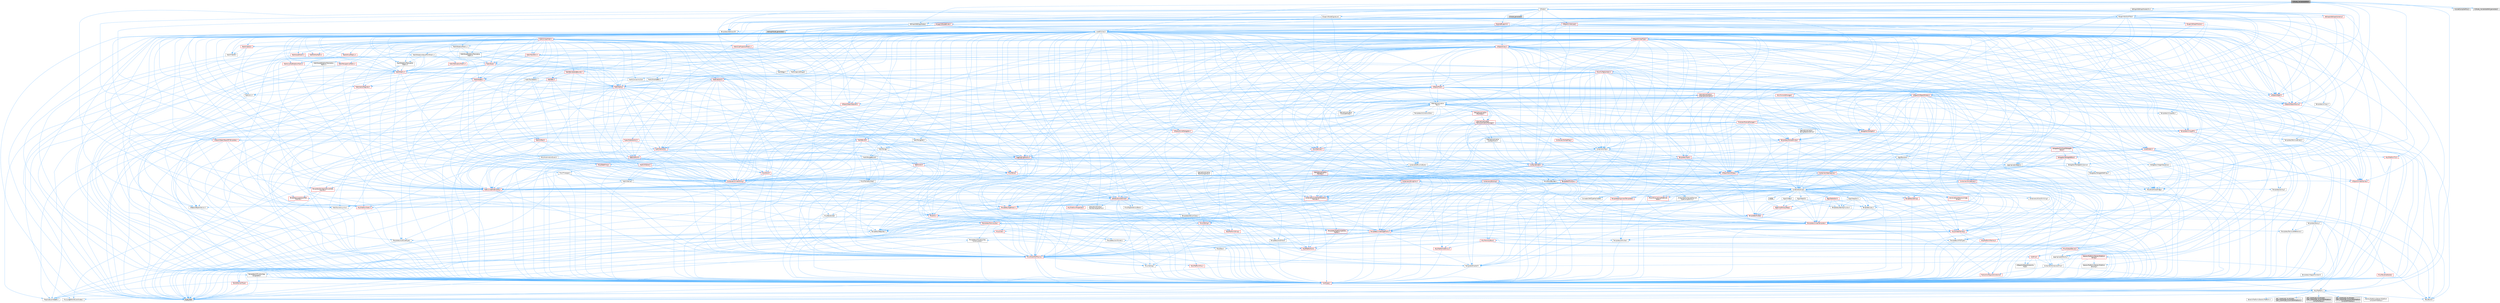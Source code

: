 digraph "K2Node_VariableSetRef.h"
{
 // INTERACTIVE_SVG=YES
 // LATEX_PDF_SIZE
  bgcolor="transparent";
  edge [fontname=Helvetica,fontsize=10,labelfontname=Helvetica,labelfontsize=10];
  node [fontname=Helvetica,fontsize=10,shape=box,height=0.2,width=0.4];
  Node1 [id="Node000001",label="K2Node_VariableSetRef.h",height=0.2,width=0.4,color="gray40", fillcolor="grey60", style="filled", fontcolor="black",tooltip=" "];
  Node1 -> Node2 [id="edge1_Node000001_Node000002",color="steelblue1",style="solid",tooltip=" "];
  Node2 [id="Node000002",label="BlueprintActionFilter.h",height=0.2,width=0.4,color="grey40", fillcolor="white", style="filled",URL="$d5/d2a/BlueprintActionFilter_8h.html",tooltip=" "];
  Node2 -> Node3 [id="edge2_Node000002_Node000003",color="steelblue1",style="solid",tooltip=" "];
  Node3 [id="Node000003",label="BlueprintGraphModule.h",height=0.2,width=0.4,color="red", fillcolor="#FFF0F0", style="filled",URL="$d8/d11/BlueprintGraphModule_8h.html",tooltip=" "];
  Node3 -> Node4 [id="edge3_Node000003_Node000004",color="steelblue1",style="solid",tooltip=" "];
  Node4 [id="Node000004",label="Containers/Array.h",height=0.2,width=0.4,color="grey40", fillcolor="white", style="filled",URL="$df/dd0/Array_8h.html",tooltip=" "];
  Node4 -> Node5 [id="edge4_Node000004_Node000005",color="steelblue1",style="solid",tooltip=" "];
  Node5 [id="Node000005",label="CoreTypes.h",height=0.2,width=0.4,color="red", fillcolor="#FFF0F0", style="filled",URL="$dc/dec/CoreTypes_8h.html",tooltip=" "];
  Node5 -> Node6 [id="edge5_Node000005_Node000006",color="steelblue1",style="solid",tooltip=" "];
  Node6 [id="Node000006",label="HAL/Platform.h",height=0.2,width=0.4,color="grey40", fillcolor="white", style="filled",URL="$d9/dd0/Platform_8h.html",tooltip=" "];
  Node6 -> Node7 [id="edge6_Node000006_Node000007",color="steelblue1",style="solid",tooltip=" "];
  Node7 [id="Node000007",label="Misc/Build.h",height=0.2,width=0.4,color="grey40", fillcolor="white", style="filled",URL="$d3/dbb/Build_8h.html",tooltip=" "];
  Node6 -> Node8 [id="edge7_Node000006_Node000008",color="steelblue1",style="solid",tooltip=" "];
  Node8 [id="Node000008",label="Misc/LargeWorldCoordinates.h",height=0.2,width=0.4,color="grey40", fillcolor="white", style="filled",URL="$d2/dcb/LargeWorldCoordinates_8h.html",tooltip=" "];
  Node6 -> Node9 [id="edge8_Node000006_Node000009",color="steelblue1",style="solid",tooltip=" "];
  Node9 [id="Node000009",label="type_traits",height=0.2,width=0.4,color="grey60", fillcolor="#E0E0E0", style="filled",tooltip=" "];
  Node6 -> Node10 [id="edge9_Node000006_Node000010",color="steelblue1",style="solid",tooltip=" "];
  Node10 [id="Node000010",label="PreprocessorHelpers.h",height=0.2,width=0.4,color="grey40", fillcolor="white", style="filled",URL="$db/ddb/PreprocessorHelpers_8h.html",tooltip=" "];
  Node6 -> Node11 [id="edge10_Node000006_Node000011",color="steelblue1",style="solid",tooltip=" "];
  Node11 [id="Node000011",label="UBT_COMPILED_PLATFORM\l/UBT_COMPILED_PLATFORMPlatform\lCompilerPreSetup.h",height=0.2,width=0.4,color="grey60", fillcolor="#E0E0E0", style="filled",tooltip=" "];
  Node6 -> Node12 [id="edge11_Node000006_Node000012",color="steelblue1",style="solid",tooltip=" "];
  Node12 [id="Node000012",label="GenericPlatform/GenericPlatform\lCompilerPreSetup.h",height=0.2,width=0.4,color="grey40", fillcolor="white", style="filled",URL="$d9/dc8/GenericPlatformCompilerPreSetup_8h.html",tooltip=" "];
  Node6 -> Node13 [id="edge12_Node000006_Node000013",color="steelblue1",style="solid",tooltip=" "];
  Node13 [id="Node000013",label="GenericPlatform/GenericPlatform.h",height=0.2,width=0.4,color="grey40", fillcolor="white", style="filled",URL="$d6/d84/GenericPlatform_8h.html",tooltip=" "];
  Node6 -> Node14 [id="edge13_Node000006_Node000014",color="steelblue1",style="solid",tooltip=" "];
  Node14 [id="Node000014",label="UBT_COMPILED_PLATFORM\l/UBT_COMPILED_PLATFORMPlatform.h",height=0.2,width=0.4,color="grey60", fillcolor="#E0E0E0", style="filled",tooltip=" "];
  Node6 -> Node15 [id="edge14_Node000006_Node000015",color="steelblue1",style="solid",tooltip=" "];
  Node15 [id="Node000015",label="UBT_COMPILED_PLATFORM\l/UBT_COMPILED_PLATFORMPlatform\lCompilerSetup.h",height=0.2,width=0.4,color="grey60", fillcolor="#E0E0E0", style="filled",tooltip=" "];
  Node4 -> Node19 [id="edge15_Node000004_Node000019",color="steelblue1",style="solid",tooltip=" "];
  Node19 [id="Node000019",label="Misc/AssertionMacros.h",height=0.2,width=0.4,color="red", fillcolor="#FFF0F0", style="filled",URL="$d0/dfa/AssertionMacros_8h.html",tooltip=" "];
  Node19 -> Node5 [id="edge16_Node000019_Node000005",color="steelblue1",style="solid",tooltip=" "];
  Node19 -> Node6 [id="edge17_Node000019_Node000006",color="steelblue1",style="solid",tooltip=" "];
  Node19 -> Node20 [id="edge18_Node000019_Node000020",color="steelblue1",style="solid",tooltip=" "];
  Node20 [id="Node000020",label="HAL/PlatformMisc.h",height=0.2,width=0.4,color="red", fillcolor="#FFF0F0", style="filled",URL="$d0/df5/PlatformMisc_8h.html",tooltip=" "];
  Node20 -> Node5 [id="edge19_Node000020_Node000005",color="steelblue1",style="solid",tooltip=" "];
  Node19 -> Node10 [id="edge20_Node000019_Node000010",color="steelblue1",style="solid",tooltip=" "];
  Node19 -> Node56 [id="edge21_Node000019_Node000056",color="steelblue1",style="solid",tooltip=" "];
  Node56 [id="Node000056",label="Templates/EnableIf.h",height=0.2,width=0.4,color="grey40", fillcolor="white", style="filled",URL="$d7/d60/EnableIf_8h.html",tooltip=" "];
  Node56 -> Node5 [id="edge22_Node000056_Node000005",color="steelblue1",style="solid",tooltip=" "];
  Node19 -> Node62 [id="edge23_Node000019_Node000062",color="steelblue1",style="solid",tooltip=" "];
  Node62 [id="Node000062",label="Misc/VarArgs.h",height=0.2,width=0.4,color="grey40", fillcolor="white", style="filled",URL="$d5/d6f/VarArgs_8h.html",tooltip=" "];
  Node62 -> Node5 [id="edge24_Node000062_Node000005",color="steelblue1",style="solid",tooltip=" "];
  Node4 -> Node70 [id="edge25_Node000004_Node000070",color="steelblue1",style="solid",tooltip=" "];
  Node70 [id="Node000070",label="Misc/IntrusiveUnsetOptional\lState.h",height=0.2,width=0.4,color="red", fillcolor="#FFF0F0", style="filled",URL="$d2/d0a/IntrusiveUnsetOptionalState_8h.html",tooltip=" "];
  Node4 -> Node72 [id="edge26_Node000004_Node000072",color="steelblue1",style="solid",tooltip=" "];
  Node72 [id="Node000072",label="Misc/ReverseIterate.h",height=0.2,width=0.4,color="red", fillcolor="#FFF0F0", style="filled",URL="$db/de3/ReverseIterate_8h.html",tooltip=" "];
  Node72 -> Node6 [id="edge27_Node000072_Node000006",color="steelblue1",style="solid",tooltip=" "];
  Node4 -> Node74 [id="edge28_Node000004_Node000074",color="steelblue1",style="solid",tooltip=" "];
  Node74 [id="Node000074",label="HAL/UnrealMemory.h",height=0.2,width=0.4,color="red", fillcolor="#FFF0F0", style="filled",URL="$d9/d96/UnrealMemory_8h.html",tooltip=" "];
  Node74 -> Node5 [id="edge29_Node000074_Node000005",color="steelblue1",style="solid",tooltip=" "];
  Node74 -> Node78 [id="edge30_Node000074_Node000078",color="steelblue1",style="solid",tooltip=" "];
  Node78 [id="Node000078",label="HAL/MemoryBase.h",height=0.2,width=0.4,color="red", fillcolor="#FFF0F0", style="filled",URL="$d6/d9f/MemoryBase_8h.html",tooltip=" "];
  Node78 -> Node5 [id="edge31_Node000078_Node000005",color="steelblue1",style="solid",tooltip=" "];
  Node78 -> Node49 [id="edge32_Node000078_Node000049",color="steelblue1",style="solid",tooltip=" "];
  Node49 [id="Node000049",label="HAL/PlatformAtomics.h",height=0.2,width=0.4,color="red", fillcolor="#FFF0F0", style="filled",URL="$d3/d36/PlatformAtomics_8h.html",tooltip=" "];
  Node49 -> Node5 [id="edge33_Node000049_Node000005",color="steelblue1",style="solid",tooltip=" "];
  Node78 -> Node32 [id="edge34_Node000078_Node000032",color="steelblue1",style="solid",tooltip=" "];
  Node32 [id="Node000032",label="HAL/PlatformCrt.h",height=0.2,width=0.4,color="red", fillcolor="#FFF0F0", style="filled",URL="$d8/d75/PlatformCrt_8h.html",tooltip=" "];
  Node78 -> Node79 [id="edge35_Node000078_Node000079",color="steelblue1",style="solid",tooltip=" "];
  Node79 [id="Node000079",label="Misc/Exec.h",height=0.2,width=0.4,color="grey40", fillcolor="white", style="filled",URL="$de/ddb/Exec_8h.html",tooltip=" "];
  Node79 -> Node5 [id="edge36_Node000079_Node000005",color="steelblue1",style="solid",tooltip=" "];
  Node79 -> Node19 [id="edge37_Node000079_Node000019",color="steelblue1",style="solid",tooltip=" "];
  Node78 -> Node80 [id="edge38_Node000078_Node000080",color="steelblue1",style="solid",tooltip=" "];
  Node80 [id="Node000080",label="Misc/OutputDevice.h",height=0.2,width=0.4,color="red", fillcolor="#FFF0F0", style="filled",URL="$d7/d32/OutputDevice_8h.html",tooltip=" "];
  Node80 -> Node27 [id="edge39_Node000080_Node000027",color="steelblue1",style="solid",tooltip=" "];
  Node27 [id="Node000027",label="CoreFwd.h",height=0.2,width=0.4,color="red", fillcolor="#FFF0F0", style="filled",URL="$d1/d1e/CoreFwd_8h.html",tooltip=" "];
  Node27 -> Node5 [id="edge40_Node000027_Node000005",color="steelblue1",style="solid",tooltip=" "];
  Node27 -> Node28 [id="edge41_Node000027_Node000028",color="steelblue1",style="solid",tooltip=" "];
  Node28 [id="Node000028",label="Containers/ContainersFwd.h",height=0.2,width=0.4,color="grey40", fillcolor="white", style="filled",URL="$d4/d0a/ContainersFwd_8h.html",tooltip=" "];
  Node28 -> Node6 [id="edge42_Node000028_Node000006",color="steelblue1",style="solid",tooltip=" "];
  Node28 -> Node5 [id="edge43_Node000028_Node000005",color="steelblue1",style="solid",tooltip=" "];
  Node28 -> Node25 [id="edge44_Node000028_Node000025",color="steelblue1",style="solid",tooltip=" "];
  Node25 [id="Node000025",label="Traits/IsContiguousContainer.h",height=0.2,width=0.4,color="red", fillcolor="#FFF0F0", style="filled",URL="$d5/d3c/IsContiguousContainer_8h.html",tooltip=" "];
  Node25 -> Node5 [id="edge45_Node000025_Node000005",color="steelblue1",style="solid",tooltip=" "];
  Node27 -> Node30 [id="edge46_Node000027_Node000030",color="steelblue1",style="solid",tooltip=" "];
  Node30 [id="Node000030",label="UObject/UObjectHierarchy\lFwd.h",height=0.2,width=0.4,color="grey40", fillcolor="white", style="filled",URL="$d3/d13/UObjectHierarchyFwd_8h.html",tooltip=" "];
  Node80 -> Node5 [id="edge47_Node000080_Node000005",color="steelblue1",style="solid",tooltip=" "];
  Node80 -> Node81 [id="edge48_Node000080_Node000081",color="steelblue1",style="solid",tooltip=" "];
  Node81 [id="Node000081",label="Logging/LogVerbosity.h",height=0.2,width=0.4,color="grey40", fillcolor="white", style="filled",URL="$d2/d8f/LogVerbosity_8h.html",tooltip=" "];
  Node81 -> Node5 [id="edge49_Node000081_Node000005",color="steelblue1",style="solid",tooltip=" "];
  Node80 -> Node62 [id="edge50_Node000080_Node000062",color="steelblue1",style="solid",tooltip=" "];
  Node74 -> Node91 [id="edge51_Node000074_Node000091",color="steelblue1",style="solid",tooltip=" "];
  Node91 [id="Node000091",label="HAL/PlatformMemory.h",height=0.2,width=0.4,color="red", fillcolor="#FFF0F0", style="filled",URL="$de/d68/PlatformMemory_8h.html",tooltip=" "];
  Node91 -> Node5 [id="edge52_Node000091_Node000005",color="steelblue1",style="solid",tooltip=" "];
  Node74 -> Node94 [id="edge53_Node000074_Node000094",color="steelblue1",style="solid",tooltip=" "];
  Node94 [id="Node000094",label="Templates/IsPointer.h",height=0.2,width=0.4,color="grey40", fillcolor="white", style="filled",URL="$d7/d05/IsPointer_8h.html",tooltip=" "];
  Node94 -> Node5 [id="edge54_Node000094_Node000005",color="steelblue1",style="solid",tooltip=" "];
  Node4 -> Node95 [id="edge55_Node000004_Node000095",color="steelblue1",style="solid",tooltip=" "];
  Node95 [id="Node000095",label="Templates/UnrealTypeTraits.h",height=0.2,width=0.4,color="red", fillcolor="#FFF0F0", style="filled",URL="$d2/d2d/UnrealTypeTraits_8h.html",tooltip=" "];
  Node95 -> Node5 [id="edge56_Node000095_Node000005",color="steelblue1",style="solid",tooltip=" "];
  Node95 -> Node94 [id="edge57_Node000095_Node000094",color="steelblue1",style="solid",tooltip=" "];
  Node95 -> Node19 [id="edge58_Node000095_Node000019",color="steelblue1",style="solid",tooltip=" "];
  Node95 -> Node87 [id="edge59_Node000095_Node000087",color="steelblue1",style="solid",tooltip=" "];
  Node87 [id="Node000087",label="Templates/AndOrNot.h",height=0.2,width=0.4,color="grey40", fillcolor="white", style="filled",URL="$db/d0a/AndOrNot_8h.html",tooltip=" "];
  Node87 -> Node5 [id="edge60_Node000087_Node000005",color="steelblue1",style="solid",tooltip=" "];
  Node95 -> Node56 [id="edge61_Node000095_Node000056",color="steelblue1",style="solid",tooltip=" "];
  Node95 -> Node96 [id="edge62_Node000095_Node000096",color="steelblue1",style="solid",tooltip=" "];
  Node96 [id="Node000096",label="Templates/IsArithmetic.h",height=0.2,width=0.4,color="grey40", fillcolor="white", style="filled",URL="$d2/d5d/IsArithmetic_8h.html",tooltip=" "];
  Node96 -> Node5 [id="edge63_Node000096_Node000005",color="steelblue1",style="solid",tooltip=" "];
  Node95 -> Node98 [id="edge64_Node000095_Node000098",color="steelblue1",style="solid",tooltip=" "];
  Node98 [id="Node000098",label="Templates/IsPODType.h",height=0.2,width=0.4,color="grey40", fillcolor="white", style="filled",URL="$d7/db1/IsPODType_8h.html",tooltip=" "];
  Node98 -> Node5 [id="edge65_Node000098_Node000005",color="steelblue1",style="solid",tooltip=" "];
  Node95 -> Node99 [id="edge66_Node000095_Node000099",color="steelblue1",style="solid",tooltip=" "];
  Node99 [id="Node000099",label="Templates/IsUECoreType.h",height=0.2,width=0.4,color="grey40", fillcolor="white", style="filled",URL="$d1/db8/IsUECoreType_8h.html",tooltip=" "];
  Node99 -> Node5 [id="edge67_Node000099_Node000005",color="steelblue1",style="solid",tooltip=" "];
  Node99 -> Node9 [id="edge68_Node000099_Node000009",color="steelblue1",style="solid",tooltip=" "];
  Node95 -> Node88 [id="edge69_Node000095_Node000088",color="steelblue1",style="solid",tooltip=" "];
  Node88 [id="Node000088",label="Templates/IsTriviallyCopy\lConstructible.h",height=0.2,width=0.4,color="grey40", fillcolor="white", style="filled",URL="$d3/d78/IsTriviallyCopyConstructible_8h.html",tooltip=" "];
  Node88 -> Node5 [id="edge70_Node000088_Node000005",color="steelblue1",style="solid",tooltip=" "];
  Node88 -> Node9 [id="edge71_Node000088_Node000009",color="steelblue1",style="solid",tooltip=" "];
  Node4 -> Node100 [id="edge72_Node000004_Node000100",color="steelblue1",style="solid",tooltip=" "];
  Node100 [id="Node000100",label="Templates/UnrealTemplate.h",height=0.2,width=0.4,color="red", fillcolor="#FFF0F0", style="filled",URL="$d4/d24/UnrealTemplate_8h.html",tooltip=" "];
  Node100 -> Node5 [id="edge73_Node000100_Node000005",color="steelblue1",style="solid",tooltip=" "];
  Node100 -> Node94 [id="edge74_Node000100_Node000094",color="steelblue1",style="solid",tooltip=" "];
  Node100 -> Node74 [id="edge75_Node000100_Node000074",color="steelblue1",style="solid",tooltip=" "];
  Node100 -> Node95 [id="edge76_Node000100_Node000095",color="steelblue1",style="solid",tooltip=" "];
  Node100 -> Node103 [id="edge77_Node000100_Node000103",color="steelblue1",style="solid",tooltip=" "];
  Node103 [id="Node000103",label="Templates/RemoveReference.h",height=0.2,width=0.4,color="grey40", fillcolor="white", style="filled",URL="$da/dbe/RemoveReference_8h.html",tooltip=" "];
  Node103 -> Node5 [id="edge78_Node000103_Node000005",color="steelblue1",style="solid",tooltip=" "];
  Node100 -> Node64 [id="edge79_Node000100_Node000064",color="steelblue1",style="solid",tooltip=" "];
  Node64 [id="Node000064",label="Templates/Requires.h",height=0.2,width=0.4,color="grey40", fillcolor="white", style="filled",URL="$dc/d96/Requires_8h.html",tooltip=" "];
  Node64 -> Node56 [id="edge80_Node000064_Node000056",color="steelblue1",style="solid",tooltip=" "];
  Node64 -> Node9 [id="edge81_Node000064_Node000009",color="steelblue1",style="solid",tooltip=" "];
  Node100 -> Node104 [id="edge82_Node000100_Node000104",color="steelblue1",style="solid",tooltip=" "];
  Node104 [id="Node000104",label="Templates/TypeCompatible\lBytes.h",height=0.2,width=0.4,color="red", fillcolor="#FFF0F0", style="filled",URL="$df/d0a/TypeCompatibleBytes_8h.html",tooltip=" "];
  Node104 -> Node5 [id="edge83_Node000104_Node000005",color="steelblue1",style="solid",tooltip=" "];
  Node104 -> Node9 [id="edge84_Node000104_Node000009",color="steelblue1",style="solid",tooltip=" "];
  Node100 -> Node25 [id="edge85_Node000100_Node000025",color="steelblue1",style="solid",tooltip=" "];
  Node100 -> Node9 [id="edge86_Node000100_Node000009",color="steelblue1",style="solid",tooltip=" "];
  Node4 -> Node106 [id="edge87_Node000004_Node000106",color="steelblue1",style="solid",tooltip=" "];
  Node106 [id="Node000106",label="Containers/AllowShrinking.h",height=0.2,width=0.4,color="grey40", fillcolor="white", style="filled",URL="$d7/d1a/AllowShrinking_8h.html",tooltip=" "];
  Node106 -> Node5 [id="edge88_Node000106_Node000005",color="steelblue1",style="solid",tooltip=" "];
  Node4 -> Node107 [id="edge89_Node000004_Node000107",color="steelblue1",style="solid",tooltip=" "];
  Node107 [id="Node000107",label="Containers/ContainerAllocation\lPolicies.h",height=0.2,width=0.4,color="red", fillcolor="#FFF0F0", style="filled",URL="$d7/dff/ContainerAllocationPolicies_8h.html",tooltip=" "];
  Node107 -> Node5 [id="edge90_Node000107_Node000005",color="steelblue1",style="solid",tooltip=" "];
  Node107 -> Node107 [id="edge91_Node000107_Node000107",color="steelblue1",style="solid",tooltip=" "];
  Node107 -> Node109 [id="edge92_Node000107_Node000109",color="steelblue1",style="solid",tooltip=" "];
  Node109 [id="Node000109",label="HAL/PlatformMath.h",height=0.2,width=0.4,color="red", fillcolor="#FFF0F0", style="filled",URL="$dc/d53/PlatformMath_8h.html",tooltip=" "];
  Node109 -> Node5 [id="edge93_Node000109_Node000005",color="steelblue1",style="solid",tooltip=" "];
  Node107 -> Node74 [id="edge94_Node000107_Node000074",color="steelblue1",style="solid",tooltip=" "];
  Node107 -> Node42 [id="edge95_Node000107_Node000042",color="steelblue1",style="solid",tooltip=" "];
  Node42 [id="Node000042",label="Math/NumericLimits.h",height=0.2,width=0.4,color="grey40", fillcolor="white", style="filled",URL="$df/d1b/NumericLimits_8h.html",tooltip=" "];
  Node42 -> Node5 [id="edge96_Node000042_Node000005",color="steelblue1",style="solid",tooltip=" "];
  Node107 -> Node19 [id="edge97_Node000107_Node000019",color="steelblue1",style="solid",tooltip=" "];
  Node107 -> Node118 [id="edge98_Node000107_Node000118",color="steelblue1",style="solid",tooltip=" "];
  Node118 [id="Node000118",label="Templates/MemoryOps.h",height=0.2,width=0.4,color="red", fillcolor="#FFF0F0", style="filled",URL="$db/dea/MemoryOps_8h.html",tooltip=" "];
  Node118 -> Node5 [id="edge99_Node000118_Node000005",color="steelblue1",style="solid",tooltip=" "];
  Node118 -> Node74 [id="edge100_Node000118_Node000074",color="steelblue1",style="solid",tooltip=" "];
  Node118 -> Node89 [id="edge101_Node000118_Node000089",color="steelblue1",style="solid",tooltip=" "];
  Node89 [id="Node000089",label="Templates/IsTriviallyCopy\lAssignable.h",height=0.2,width=0.4,color="grey40", fillcolor="white", style="filled",URL="$d2/df2/IsTriviallyCopyAssignable_8h.html",tooltip=" "];
  Node89 -> Node5 [id="edge102_Node000089_Node000005",color="steelblue1",style="solid",tooltip=" "];
  Node89 -> Node9 [id="edge103_Node000089_Node000009",color="steelblue1",style="solid",tooltip=" "];
  Node118 -> Node88 [id="edge104_Node000118_Node000088",color="steelblue1",style="solid",tooltip=" "];
  Node118 -> Node64 [id="edge105_Node000118_Node000064",color="steelblue1",style="solid",tooltip=" "];
  Node118 -> Node95 [id="edge106_Node000118_Node000095",color="steelblue1",style="solid",tooltip=" "];
  Node118 -> Node9 [id="edge107_Node000118_Node000009",color="steelblue1",style="solid",tooltip=" "];
  Node107 -> Node104 [id="edge108_Node000107_Node000104",color="steelblue1",style="solid",tooltip=" "];
  Node107 -> Node9 [id="edge109_Node000107_Node000009",color="steelblue1",style="solid",tooltip=" "];
  Node4 -> Node119 [id="edge110_Node000004_Node000119",color="steelblue1",style="solid",tooltip=" "];
  Node119 [id="Node000119",label="Containers/ContainerElement\lTypeCompatibility.h",height=0.2,width=0.4,color="grey40", fillcolor="white", style="filled",URL="$df/ddf/ContainerElementTypeCompatibility_8h.html",tooltip=" "];
  Node119 -> Node5 [id="edge111_Node000119_Node000005",color="steelblue1",style="solid",tooltip=" "];
  Node119 -> Node95 [id="edge112_Node000119_Node000095",color="steelblue1",style="solid",tooltip=" "];
  Node4 -> Node120 [id="edge113_Node000004_Node000120",color="steelblue1",style="solid",tooltip=" "];
  Node120 [id="Node000120",label="Serialization/Archive.h",height=0.2,width=0.4,color="red", fillcolor="#FFF0F0", style="filled",URL="$d7/d3b/Archive_8h.html",tooltip=" "];
  Node120 -> Node27 [id="edge114_Node000120_Node000027",color="steelblue1",style="solid",tooltip=" "];
  Node120 -> Node5 [id="edge115_Node000120_Node000005",color="steelblue1",style="solid",tooltip=" "];
  Node120 -> Node121 [id="edge116_Node000120_Node000121",color="steelblue1",style="solid",tooltip=" "];
  Node121 [id="Node000121",label="HAL/PlatformProperties.h",height=0.2,width=0.4,color="red", fillcolor="#FFF0F0", style="filled",URL="$d9/db0/PlatformProperties_8h.html",tooltip=" "];
  Node121 -> Node5 [id="edge117_Node000121_Node000005",color="steelblue1",style="solid",tooltip=" "];
  Node120 -> Node124 [id="edge118_Node000120_Node000124",color="steelblue1",style="solid",tooltip=" "];
  Node124 [id="Node000124",label="Internationalization\l/TextNamespaceFwd.h",height=0.2,width=0.4,color="grey40", fillcolor="white", style="filled",URL="$d8/d97/TextNamespaceFwd_8h.html",tooltip=" "];
  Node124 -> Node5 [id="edge119_Node000124_Node000005",color="steelblue1",style="solid",tooltip=" "];
  Node120 -> Node19 [id="edge120_Node000120_Node000019",color="steelblue1",style="solid",tooltip=" "];
  Node120 -> Node7 [id="edge121_Node000120_Node000007",color="steelblue1",style="solid",tooltip=" "];
  Node120 -> Node125 [id="edge122_Node000120_Node000125",color="steelblue1",style="solid",tooltip=" "];
  Node125 [id="Node000125",label="Misc/EngineVersionBase.h",height=0.2,width=0.4,color="grey40", fillcolor="white", style="filled",URL="$d5/d2b/EngineVersionBase_8h.html",tooltip=" "];
  Node125 -> Node5 [id="edge123_Node000125_Node000005",color="steelblue1",style="solid",tooltip=" "];
  Node120 -> Node62 [id="edge124_Node000120_Node000062",color="steelblue1",style="solid",tooltip=" "];
  Node120 -> Node56 [id="edge125_Node000120_Node000056",color="steelblue1",style="solid",tooltip=" "];
  Node120 -> Node128 [id="edge126_Node000120_Node000128",color="steelblue1",style="solid",tooltip=" "];
  Node128 [id="Node000128",label="Templates/IsEnumClass.h",height=0.2,width=0.4,color="grey40", fillcolor="white", style="filled",URL="$d7/d15/IsEnumClass_8h.html",tooltip=" "];
  Node128 -> Node5 [id="edge127_Node000128_Node000005",color="steelblue1",style="solid",tooltip=" "];
  Node128 -> Node87 [id="edge128_Node000128_Node000087",color="steelblue1",style="solid",tooltip=" "];
  Node120 -> Node100 [id="edge129_Node000120_Node000100",color="steelblue1",style="solid",tooltip=" "];
  Node120 -> Node129 [id="edge130_Node000120_Node000129",color="steelblue1",style="solid",tooltip=" "];
  Node129 [id="Node000129",label="UObject/ObjectVersion.h",height=0.2,width=0.4,color="grey40", fillcolor="white", style="filled",URL="$da/d63/ObjectVersion_8h.html",tooltip=" "];
  Node129 -> Node5 [id="edge131_Node000129_Node000005",color="steelblue1",style="solid",tooltip=" "];
  Node4 -> Node130 [id="edge132_Node000004_Node000130",color="steelblue1",style="solid",tooltip=" "];
  Node130 [id="Node000130",label="Serialization/MemoryImage\lWriter.h",height=0.2,width=0.4,color="red", fillcolor="#FFF0F0", style="filled",URL="$d0/d08/MemoryImageWriter_8h.html",tooltip=" "];
  Node130 -> Node5 [id="edge133_Node000130_Node000005",color="steelblue1",style="solid",tooltip=" "];
  Node4 -> Node144 [id="edge134_Node000004_Node000144",color="steelblue1",style="solid",tooltip=" "];
  Node144 [id="Node000144",label="Algo/Heapify.h",height=0.2,width=0.4,color="grey40", fillcolor="white", style="filled",URL="$d0/d2a/Heapify_8h.html",tooltip=" "];
  Node144 -> Node145 [id="edge135_Node000144_Node000145",color="steelblue1",style="solid",tooltip=" "];
  Node145 [id="Node000145",label="Algo/Impl/BinaryHeap.h",height=0.2,width=0.4,color="red", fillcolor="#FFF0F0", style="filled",URL="$d7/da3/Algo_2Impl_2BinaryHeap_8h.html",tooltip=" "];
  Node145 -> Node146 [id="edge136_Node000145_Node000146",color="steelblue1",style="solid",tooltip=" "];
  Node146 [id="Node000146",label="Templates/Invoke.h",height=0.2,width=0.4,color="red", fillcolor="#FFF0F0", style="filled",URL="$d7/deb/Invoke_8h.html",tooltip=" "];
  Node146 -> Node5 [id="edge137_Node000146_Node000005",color="steelblue1",style="solid",tooltip=" "];
  Node146 -> Node100 [id="edge138_Node000146_Node000100",color="steelblue1",style="solid",tooltip=" "];
  Node146 -> Node9 [id="edge139_Node000146_Node000009",color="steelblue1",style="solid",tooltip=" "];
  Node145 -> Node9 [id="edge140_Node000145_Node000009",color="steelblue1",style="solid",tooltip=" "];
  Node144 -> Node150 [id="edge141_Node000144_Node000150",color="steelblue1",style="solid",tooltip=" "];
  Node150 [id="Node000150",label="Templates/IdentityFunctor.h",height=0.2,width=0.4,color="grey40", fillcolor="white", style="filled",URL="$d7/d2e/IdentityFunctor_8h.html",tooltip=" "];
  Node150 -> Node6 [id="edge142_Node000150_Node000006",color="steelblue1",style="solid",tooltip=" "];
  Node144 -> Node146 [id="edge143_Node000144_Node000146",color="steelblue1",style="solid",tooltip=" "];
  Node144 -> Node151 [id="edge144_Node000144_Node000151",color="steelblue1",style="solid",tooltip=" "];
  Node151 [id="Node000151",label="Templates/Less.h",height=0.2,width=0.4,color="grey40", fillcolor="white", style="filled",URL="$de/dc8/Less_8h.html",tooltip=" "];
  Node151 -> Node5 [id="edge145_Node000151_Node000005",color="steelblue1",style="solid",tooltip=" "];
  Node151 -> Node100 [id="edge146_Node000151_Node000100",color="steelblue1",style="solid",tooltip=" "];
  Node144 -> Node100 [id="edge147_Node000144_Node000100",color="steelblue1",style="solid",tooltip=" "];
  Node4 -> Node152 [id="edge148_Node000004_Node000152",color="steelblue1",style="solid",tooltip=" "];
  Node152 [id="Node000152",label="Algo/HeapSort.h",height=0.2,width=0.4,color="grey40", fillcolor="white", style="filled",URL="$d3/d92/HeapSort_8h.html",tooltip=" "];
  Node152 -> Node145 [id="edge149_Node000152_Node000145",color="steelblue1",style="solid",tooltip=" "];
  Node152 -> Node150 [id="edge150_Node000152_Node000150",color="steelblue1",style="solid",tooltip=" "];
  Node152 -> Node151 [id="edge151_Node000152_Node000151",color="steelblue1",style="solid",tooltip=" "];
  Node152 -> Node100 [id="edge152_Node000152_Node000100",color="steelblue1",style="solid",tooltip=" "];
  Node4 -> Node153 [id="edge153_Node000004_Node000153",color="steelblue1",style="solid",tooltip=" "];
  Node153 [id="Node000153",label="Algo/IsHeap.h",height=0.2,width=0.4,color="grey40", fillcolor="white", style="filled",URL="$de/d32/IsHeap_8h.html",tooltip=" "];
  Node153 -> Node145 [id="edge154_Node000153_Node000145",color="steelblue1",style="solid",tooltip=" "];
  Node153 -> Node150 [id="edge155_Node000153_Node000150",color="steelblue1",style="solid",tooltip=" "];
  Node153 -> Node146 [id="edge156_Node000153_Node000146",color="steelblue1",style="solid",tooltip=" "];
  Node153 -> Node151 [id="edge157_Node000153_Node000151",color="steelblue1",style="solid",tooltip=" "];
  Node153 -> Node100 [id="edge158_Node000153_Node000100",color="steelblue1",style="solid",tooltip=" "];
  Node4 -> Node145 [id="edge159_Node000004_Node000145",color="steelblue1",style="solid",tooltip=" "];
  Node4 -> Node154 [id="edge160_Node000004_Node000154",color="steelblue1",style="solid",tooltip=" "];
  Node154 [id="Node000154",label="Algo/StableSort.h",height=0.2,width=0.4,color="red", fillcolor="#FFF0F0", style="filled",URL="$d7/d3c/StableSort_8h.html",tooltip=" "];
  Node154 -> Node150 [id="edge161_Node000154_Node000150",color="steelblue1",style="solid",tooltip=" "];
  Node154 -> Node146 [id="edge162_Node000154_Node000146",color="steelblue1",style="solid",tooltip=" "];
  Node154 -> Node151 [id="edge163_Node000154_Node000151",color="steelblue1",style="solid",tooltip=" "];
  Node154 -> Node100 [id="edge164_Node000154_Node000100",color="steelblue1",style="solid",tooltip=" "];
  Node4 -> Node157 [id="edge165_Node000004_Node000157",color="steelblue1",style="solid",tooltip=" "];
  Node157 [id="Node000157",label="Concepts/GetTypeHashable.h",height=0.2,width=0.4,color="grey40", fillcolor="white", style="filled",URL="$d3/da2/GetTypeHashable_8h.html",tooltip=" "];
  Node157 -> Node5 [id="edge166_Node000157_Node000005",color="steelblue1",style="solid",tooltip=" "];
  Node157 -> Node135 [id="edge167_Node000157_Node000135",color="steelblue1",style="solid",tooltip=" "];
  Node135 [id="Node000135",label="Templates/TypeHash.h",height=0.2,width=0.4,color="red", fillcolor="#FFF0F0", style="filled",URL="$d1/d62/TypeHash_8h.html",tooltip=" "];
  Node135 -> Node5 [id="edge168_Node000135_Node000005",color="steelblue1",style="solid",tooltip=" "];
  Node135 -> Node64 [id="edge169_Node000135_Node000064",color="steelblue1",style="solid",tooltip=" "];
  Node135 -> Node136 [id="edge170_Node000135_Node000136",color="steelblue1",style="solid",tooltip=" "];
  Node136 [id="Node000136",label="Misc/Crc.h",height=0.2,width=0.4,color="red", fillcolor="#FFF0F0", style="filled",URL="$d4/dd2/Crc_8h.html",tooltip=" "];
  Node136 -> Node5 [id="edge171_Node000136_Node000005",color="steelblue1",style="solid",tooltip=" "];
  Node136 -> Node76 [id="edge172_Node000136_Node000076",color="steelblue1",style="solid",tooltip=" "];
  Node76 [id="Node000076",label="HAL/PlatformString.h",height=0.2,width=0.4,color="red", fillcolor="#FFF0F0", style="filled",URL="$db/db5/PlatformString_8h.html",tooltip=" "];
  Node76 -> Node5 [id="edge173_Node000076_Node000005",color="steelblue1",style="solid",tooltip=" "];
  Node136 -> Node19 [id="edge174_Node000136_Node000019",color="steelblue1",style="solid",tooltip=" "];
  Node136 -> Node137 [id="edge175_Node000136_Node000137",color="steelblue1",style="solid",tooltip=" "];
  Node137 [id="Node000137",label="Misc/CString.h",height=0.2,width=0.4,color="red", fillcolor="#FFF0F0", style="filled",URL="$d2/d49/CString_8h.html",tooltip=" "];
  Node137 -> Node5 [id="edge176_Node000137_Node000005",color="steelblue1",style="solid",tooltip=" "];
  Node137 -> Node32 [id="edge177_Node000137_Node000032",color="steelblue1",style="solid",tooltip=" "];
  Node137 -> Node76 [id="edge178_Node000137_Node000076",color="steelblue1",style="solid",tooltip=" "];
  Node137 -> Node19 [id="edge179_Node000137_Node000019",color="steelblue1",style="solid",tooltip=" "];
  Node137 -> Node138 [id="edge180_Node000137_Node000138",color="steelblue1",style="solid",tooltip=" "];
  Node138 [id="Node000138",label="Misc/Char.h",height=0.2,width=0.4,color="red", fillcolor="#FFF0F0", style="filled",URL="$d0/d58/Char_8h.html",tooltip=" "];
  Node138 -> Node5 [id="edge181_Node000138_Node000005",color="steelblue1",style="solid",tooltip=" "];
  Node138 -> Node9 [id="edge182_Node000138_Node000009",color="steelblue1",style="solid",tooltip=" "];
  Node137 -> Node62 [id="edge183_Node000137_Node000062",color="steelblue1",style="solid",tooltip=" "];
  Node136 -> Node138 [id="edge184_Node000136_Node000138",color="steelblue1",style="solid",tooltip=" "];
  Node136 -> Node95 [id="edge185_Node000136_Node000095",color="steelblue1",style="solid",tooltip=" "];
  Node135 -> Node9 [id="edge186_Node000135_Node000009",color="steelblue1",style="solid",tooltip=" "];
  Node4 -> Node150 [id="edge187_Node000004_Node000150",color="steelblue1",style="solid",tooltip=" "];
  Node4 -> Node146 [id="edge188_Node000004_Node000146",color="steelblue1",style="solid",tooltip=" "];
  Node4 -> Node151 [id="edge189_Node000004_Node000151",color="steelblue1",style="solid",tooltip=" "];
  Node4 -> Node158 [id="edge190_Node000004_Node000158",color="steelblue1",style="solid",tooltip=" "];
  Node158 [id="Node000158",label="Templates/LosesQualifiers\lFromTo.h",height=0.2,width=0.4,color="red", fillcolor="#FFF0F0", style="filled",URL="$d2/db3/LosesQualifiersFromTo_8h.html",tooltip=" "];
  Node158 -> Node9 [id="edge191_Node000158_Node000009",color="steelblue1",style="solid",tooltip=" "];
  Node4 -> Node64 [id="edge192_Node000004_Node000064",color="steelblue1",style="solid",tooltip=" "];
  Node4 -> Node159 [id="edge193_Node000004_Node000159",color="steelblue1",style="solid",tooltip=" "];
  Node159 [id="Node000159",label="Templates/Sorting.h",height=0.2,width=0.4,color="red", fillcolor="#FFF0F0", style="filled",URL="$d3/d9e/Sorting_8h.html",tooltip=" "];
  Node159 -> Node5 [id="edge194_Node000159_Node000005",color="steelblue1",style="solid",tooltip=" "];
  Node159 -> Node109 [id="edge195_Node000159_Node000109",color="steelblue1",style="solid",tooltip=" "];
  Node159 -> Node151 [id="edge196_Node000159_Node000151",color="steelblue1",style="solid",tooltip=" "];
  Node4 -> Node163 [id="edge197_Node000004_Node000163",color="steelblue1",style="solid",tooltip=" "];
  Node163 [id="Node000163",label="Templates/AlignmentTemplates.h",height=0.2,width=0.4,color="red", fillcolor="#FFF0F0", style="filled",URL="$dd/d32/AlignmentTemplates_8h.html",tooltip=" "];
  Node163 -> Node5 [id="edge198_Node000163_Node000005",color="steelblue1",style="solid",tooltip=" "];
  Node163 -> Node94 [id="edge199_Node000163_Node000094",color="steelblue1",style="solid",tooltip=" "];
  Node4 -> Node23 [id="edge200_Node000004_Node000023",color="steelblue1",style="solid",tooltip=" "];
  Node23 [id="Node000023",label="Traits/ElementType.h",height=0.2,width=0.4,color="red", fillcolor="#FFF0F0", style="filled",URL="$d5/d4f/ElementType_8h.html",tooltip=" "];
  Node23 -> Node6 [id="edge201_Node000023_Node000006",color="steelblue1",style="solid",tooltip=" "];
  Node23 -> Node9 [id="edge202_Node000023_Node000009",color="steelblue1",style="solid",tooltip=" "];
  Node4 -> Node115 [id="edge203_Node000004_Node000115",color="steelblue1",style="solid",tooltip=" "];
  Node115 [id="Node000115",label="limits",height=0.2,width=0.4,color="grey60", fillcolor="#E0E0E0", style="filled",tooltip=" "];
  Node4 -> Node9 [id="edge204_Node000004_Node000009",color="steelblue1",style="solid",tooltip=" "];
  Node3 -> Node164 [id="edge205_Node000003_Node000164",color="steelblue1",style="solid",tooltip=" "];
  Node164 [id="Node000164",label="CoreMinimal.h",height=0.2,width=0.4,color="grey40", fillcolor="white", style="filled",URL="$d7/d67/CoreMinimal_8h.html",tooltip=" "];
  Node164 -> Node5 [id="edge206_Node000164_Node000005",color="steelblue1",style="solid",tooltip=" "];
  Node164 -> Node27 [id="edge207_Node000164_Node000027",color="steelblue1",style="solid",tooltip=" "];
  Node164 -> Node30 [id="edge208_Node000164_Node000030",color="steelblue1",style="solid",tooltip=" "];
  Node164 -> Node28 [id="edge209_Node000164_Node000028",color="steelblue1",style="solid",tooltip=" "];
  Node164 -> Node62 [id="edge210_Node000164_Node000062",color="steelblue1",style="solid",tooltip=" "];
  Node164 -> Node81 [id="edge211_Node000164_Node000081",color="steelblue1",style="solid",tooltip=" "];
  Node164 -> Node80 [id="edge212_Node000164_Node000080",color="steelblue1",style="solid",tooltip=" "];
  Node164 -> Node32 [id="edge213_Node000164_Node000032",color="steelblue1",style="solid",tooltip=" "];
  Node164 -> Node20 [id="edge214_Node000164_Node000020",color="steelblue1",style="solid",tooltip=" "];
  Node164 -> Node19 [id="edge215_Node000164_Node000019",color="steelblue1",style="solid",tooltip=" "];
  Node164 -> Node94 [id="edge216_Node000164_Node000094",color="steelblue1",style="solid",tooltip=" "];
  Node164 -> Node91 [id="edge217_Node000164_Node000091",color="steelblue1",style="solid",tooltip=" "];
  Node164 -> Node49 [id="edge218_Node000164_Node000049",color="steelblue1",style="solid",tooltip=" "];
  Node164 -> Node79 [id="edge219_Node000164_Node000079",color="steelblue1",style="solid",tooltip=" "];
  Node164 -> Node78 [id="edge220_Node000164_Node000078",color="steelblue1",style="solid",tooltip=" "];
  Node164 -> Node74 [id="edge221_Node000164_Node000074",color="steelblue1",style="solid",tooltip=" "];
  Node164 -> Node96 [id="edge222_Node000164_Node000096",color="steelblue1",style="solid",tooltip=" "];
  Node164 -> Node87 [id="edge223_Node000164_Node000087",color="steelblue1",style="solid",tooltip=" "];
  Node164 -> Node98 [id="edge224_Node000164_Node000098",color="steelblue1",style="solid",tooltip=" "];
  Node164 -> Node99 [id="edge225_Node000164_Node000099",color="steelblue1",style="solid",tooltip=" "];
  Node164 -> Node88 [id="edge226_Node000164_Node000088",color="steelblue1",style="solid",tooltip=" "];
  Node164 -> Node95 [id="edge227_Node000164_Node000095",color="steelblue1",style="solid",tooltip=" "];
  Node164 -> Node56 [id="edge228_Node000164_Node000056",color="steelblue1",style="solid",tooltip=" "];
  Node164 -> Node103 [id="edge229_Node000164_Node000103",color="steelblue1",style="solid",tooltip=" "];
  Node164 -> Node165 [id="edge230_Node000164_Node000165",color="steelblue1",style="solid",tooltip=" "];
  Node165 [id="Node000165",label="Templates/IntegralConstant.h",height=0.2,width=0.4,color="grey40", fillcolor="white", style="filled",URL="$db/d1b/IntegralConstant_8h.html",tooltip=" "];
  Node165 -> Node5 [id="edge231_Node000165_Node000005",color="steelblue1",style="solid",tooltip=" "];
  Node164 -> Node166 [id="edge232_Node000164_Node000166",color="steelblue1",style="solid",tooltip=" "];
  Node166 [id="Node000166",label="Templates/IsClass.h",height=0.2,width=0.4,color="grey40", fillcolor="white", style="filled",URL="$db/dcb/IsClass_8h.html",tooltip=" "];
  Node166 -> Node5 [id="edge233_Node000166_Node000005",color="steelblue1",style="solid",tooltip=" "];
  Node164 -> Node104 [id="edge234_Node000164_Node000104",color="steelblue1",style="solid",tooltip=" "];
  Node164 -> Node25 [id="edge235_Node000164_Node000025",color="steelblue1",style="solid",tooltip=" "];
  Node164 -> Node100 [id="edge236_Node000164_Node000100",color="steelblue1",style="solid",tooltip=" "];
  Node164 -> Node42 [id="edge237_Node000164_Node000042",color="steelblue1",style="solid",tooltip=" "];
  Node164 -> Node109 [id="edge238_Node000164_Node000109",color="steelblue1",style="solid",tooltip=" "];
  Node164 -> Node89 [id="edge239_Node000164_Node000089",color="steelblue1",style="solid",tooltip=" "];
  Node164 -> Node118 [id="edge240_Node000164_Node000118",color="steelblue1",style="solid",tooltip=" "];
  Node164 -> Node107 [id="edge241_Node000164_Node000107",color="steelblue1",style="solid",tooltip=" "];
  Node164 -> Node128 [id="edge242_Node000164_Node000128",color="steelblue1",style="solid",tooltip=" "];
  Node164 -> Node121 [id="edge243_Node000164_Node000121",color="steelblue1",style="solid",tooltip=" "];
  Node164 -> Node125 [id="edge244_Node000164_Node000125",color="steelblue1",style="solid",tooltip=" "];
  Node164 -> Node124 [id="edge245_Node000164_Node000124",color="steelblue1",style="solid",tooltip=" "];
  Node164 -> Node120 [id="edge246_Node000164_Node000120",color="steelblue1",style="solid",tooltip=" "];
  Node164 -> Node151 [id="edge247_Node000164_Node000151",color="steelblue1",style="solid",tooltip=" "];
  Node164 -> Node159 [id="edge248_Node000164_Node000159",color="steelblue1",style="solid",tooltip=" "];
  Node164 -> Node138 [id="edge249_Node000164_Node000138",color="steelblue1",style="solid",tooltip=" "];
  Node164 -> Node167 [id="edge250_Node000164_Node000167",color="steelblue1",style="solid",tooltip=" "];
  Node167 [id="Node000167",label="GenericPlatform/GenericPlatform\lStricmp.h",height=0.2,width=0.4,color="grey40", fillcolor="white", style="filled",URL="$d2/d86/GenericPlatformStricmp_8h.html",tooltip=" "];
  Node167 -> Node5 [id="edge251_Node000167_Node000005",color="steelblue1",style="solid",tooltip=" "];
  Node164 -> Node168 [id="edge252_Node000164_Node000168",color="steelblue1",style="solid",tooltip=" "];
  Node168 [id="Node000168",label="GenericPlatform/GenericPlatform\lString.h",height=0.2,width=0.4,color="red", fillcolor="#FFF0F0", style="filled",URL="$dd/d20/GenericPlatformString_8h.html",tooltip=" "];
  Node168 -> Node5 [id="edge253_Node000168_Node000005",color="steelblue1",style="solid",tooltip=" "];
  Node168 -> Node167 [id="edge254_Node000168_Node000167",color="steelblue1",style="solid",tooltip=" "];
  Node168 -> Node56 [id="edge255_Node000168_Node000056",color="steelblue1",style="solid",tooltip=" "];
  Node168 -> Node9 [id="edge256_Node000168_Node000009",color="steelblue1",style="solid",tooltip=" "];
  Node164 -> Node76 [id="edge257_Node000164_Node000076",color="steelblue1",style="solid",tooltip=" "];
  Node164 -> Node137 [id="edge258_Node000164_Node000137",color="steelblue1",style="solid",tooltip=" "];
  Node164 -> Node136 [id="edge259_Node000164_Node000136",color="steelblue1",style="solid",tooltip=" "];
  Node164 -> Node162 [id="edge260_Node000164_Node000162",color="steelblue1",style="solid",tooltip=" "];
  Node162 [id="Node000162",label="Math/UnrealMathUtility.h",height=0.2,width=0.4,color="red", fillcolor="#FFF0F0", style="filled",URL="$db/db8/UnrealMathUtility_8h.html",tooltip=" "];
  Node162 -> Node5 [id="edge261_Node000162_Node000005",color="steelblue1",style="solid",tooltip=" "];
  Node162 -> Node19 [id="edge262_Node000162_Node000019",color="steelblue1",style="solid",tooltip=" "];
  Node162 -> Node109 [id="edge263_Node000162_Node000109",color="steelblue1",style="solid",tooltip=" "];
  Node162 -> Node64 [id="edge264_Node000162_Node000064",color="steelblue1",style="solid",tooltip=" "];
  Node164 -> Node171 [id="edge265_Node000164_Node000171",color="steelblue1",style="solid",tooltip=" "];
  Node171 [id="Node000171",label="Containers/UnrealString.h",height=0.2,width=0.4,color="red", fillcolor="#FFF0F0", style="filled",URL="$d5/dba/UnrealString_8h.html",tooltip=" "];
  Node164 -> Node4 [id="edge266_Node000164_Node000004",color="steelblue1",style="solid",tooltip=" "];
  Node164 -> Node175 [id="edge267_Node000164_Node000175",color="steelblue1",style="solid",tooltip=" "];
  Node175 [id="Node000175",label="Misc/FrameNumber.h",height=0.2,width=0.4,color="grey40", fillcolor="white", style="filled",URL="$dd/dbd/FrameNumber_8h.html",tooltip=" "];
  Node175 -> Node5 [id="edge268_Node000175_Node000005",color="steelblue1",style="solid",tooltip=" "];
  Node175 -> Node42 [id="edge269_Node000175_Node000042",color="steelblue1",style="solid",tooltip=" "];
  Node175 -> Node162 [id="edge270_Node000175_Node000162",color="steelblue1",style="solid",tooltip=" "];
  Node175 -> Node56 [id="edge271_Node000175_Node000056",color="steelblue1",style="solid",tooltip=" "];
  Node175 -> Node95 [id="edge272_Node000175_Node000095",color="steelblue1",style="solid",tooltip=" "];
  Node164 -> Node176 [id="edge273_Node000164_Node000176",color="steelblue1",style="solid",tooltip=" "];
  Node176 [id="Node000176",label="Misc/Timespan.h",height=0.2,width=0.4,color="grey40", fillcolor="white", style="filled",URL="$da/dd9/Timespan_8h.html",tooltip=" "];
  Node176 -> Node5 [id="edge274_Node000176_Node000005",color="steelblue1",style="solid",tooltip=" "];
  Node176 -> Node177 [id="edge275_Node000176_Node000177",color="steelblue1",style="solid",tooltip=" "];
  Node177 [id="Node000177",label="Math/Interval.h",height=0.2,width=0.4,color="grey40", fillcolor="white", style="filled",URL="$d1/d55/Interval_8h.html",tooltip=" "];
  Node177 -> Node5 [id="edge276_Node000177_Node000005",color="steelblue1",style="solid",tooltip=" "];
  Node177 -> Node96 [id="edge277_Node000177_Node000096",color="steelblue1",style="solid",tooltip=" "];
  Node177 -> Node95 [id="edge278_Node000177_Node000095",color="steelblue1",style="solid",tooltip=" "];
  Node177 -> Node42 [id="edge279_Node000177_Node000042",color="steelblue1",style="solid",tooltip=" "];
  Node177 -> Node162 [id="edge280_Node000177_Node000162",color="steelblue1",style="solid",tooltip=" "];
  Node176 -> Node162 [id="edge281_Node000176_Node000162",color="steelblue1",style="solid",tooltip=" "];
  Node176 -> Node19 [id="edge282_Node000176_Node000019",color="steelblue1",style="solid",tooltip=" "];
  Node164 -> Node178 [id="edge283_Node000164_Node000178",color="steelblue1",style="solid",tooltip=" "];
  Node178 [id="Node000178",label="Containers/StringConv.h",height=0.2,width=0.4,color="red", fillcolor="#FFF0F0", style="filled",URL="$d3/ddf/StringConv_8h.html",tooltip=" "];
  Node178 -> Node5 [id="edge284_Node000178_Node000005",color="steelblue1",style="solid",tooltip=" "];
  Node178 -> Node19 [id="edge285_Node000178_Node000019",color="steelblue1",style="solid",tooltip=" "];
  Node178 -> Node107 [id="edge286_Node000178_Node000107",color="steelblue1",style="solid",tooltip=" "];
  Node178 -> Node4 [id="edge287_Node000178_Node000004",color="steelblue1",style="solid",tooltip=" "];
  Node178 -> Node137 [id="edge288_Node000178_Node000137",color="steelblue1",style="solid",tooltip=" "];
  Node178 -> Node179 [id="edge289_Node000178_Node000179",color="steelblue1",style="solid",tooltip=" "];
  Node179 [id="Node000179",label="Templates/IsArray.h",height=0.2,width=0.4,color="grey40", fillcolor="white", style="filled",URL="$d8/d8d/IsArray_8h.html",tooltip=" "];
  Node179 -> Node5 [id="edge290_Node000179_Node000005",color="steelblue1",style="solid",tooltip=" "];
  Node178 -> Node100 [id="edge291_Node000178_Node000100",color="steelblue1",style="solid",tooltip=" "];
  Node178 -> Node95 [id="edge292_Node000178_Node000095",color="steelblue1",style="solid",tooltip=" "];
  Node178 -> Node23 [id="edge293_Node000178_Node000023",color="steelblue1",style="solid",tooltip=" "];
  Node178 -> Node25 [id="edge294_Node000178_Node000025",color="steelblue1",style="solid",tooltip=" "];
  Node178 -> Node9 [id="edge295_Node000178_Node000009",color="steelblue1",style="solid",tooltip=" "];
  Node164 -> Node180 [id="edge296_Node000164_Node000180",color="steelblue1",style="solid",tooltip=" "];
  Node180 [id="Node000180",label="UObject/UnrealNames.h",height=0.2,width=0.4,color="red", fillcolor="#FFF0F0", style="filled",URL="$d8/db1/UnrealNames_8h.html",tooltip=" "];
  Node180 -> Node5 [id="edge297_Node000180_Node000005",color="steelblue1",style="solid",tooltip=" "];
  Node164 -> Node182 [id="edge298_Node000164_Node000182",color="steelblue1",style="solid",tooltip=" "];
  Node182 [id="Node000182",label="UObject/NameTypes.h",height=0.2,width=0.4,color="red", fillcolor="#FFF0F0", style="filled",URL="$d6/d35/NameTypes_8h.html",tooltip=" "];
  Node182 -> Node5 [id="edge299_Node000182_Node000005",color="steelblue1",style="solid",tooltip=" "];
  Node182 -> Node19 [id="edge300_Node000182_Node000019",color="steelblue1",style="solid",tooltip=" "];
  Node182 -> Node74 [id="edge301_Node000182_Node000074",color="steelblue1",style="solid",tooltip=" "];
  Node182 -> Node95 [id="edge302_Node000182_Node000095",color="steelblue1",style="solid",tooltip=" "];
  Node182 -> Node100 [id="edge303_Node000182_Node000100",color="steelblue1",style="solid",tooltip=" "];
  Node182 -> Node171 [id="edge304_Node000182_Node000171",color="steelblue1",style="solid",tooltip=" "];
  Node182 -> Node178 [id="edge305_Node000182_Node000178",color="steelblue1",style="solid",tooltip=" "];
  Node182 -> Node180 [id="edge306_Node000182_Node000180",color="steelblue1",style="solid",tooltip=" "];
  Node182 -> Node70 [id="edge307_Node000182_Node000070",color="steelblue1",style="solid",tooltip=" "];
  Node164 -> Node190 [id="edge308_Node000164_Node000190",color="steelblue1",style="solid",tooltip=" "];
  Node190 [id="Node000190",label="Misc/Parse.h",height=0.2,width=0.4,color="red", fillcolor="#FFF0F0", style="filled",URL="$dc/d71/Parse_8h.html",tooltip=" "];
  Node190 -> Node171 [id="edge309_Node000190_Node000171",color="steelblue1",style="solid",tooltip=" "];
  Node190 -> Node5 [id="edge310_Node000190_Node000005",color="steelblue1",style="solid",tooltip=" "];
  Node190 -> Node32 [id="edge311_Node000190_Node000032",color="steelblue1",style="solid",tooltip=" "];
  Node190 -> Node7 [id="edge312_Node000190_Node000007",color="steelblue1",style="solid",tooltip=" "];
  Node190 -> Node44 [id="edge313_Node000190_Node000044",color="steelblue1",style="solid",tooltip=" "];
  Node44 [id="Node000044",label="Misc/EnumClassFlags.h",height=0.2,width=0.4,color="grey40", fillcolor="white", style="filled",URL="$d8/de7/EnumClassFlags_8h.html",tooltip=" "];
  Node190 -> Node191 [id="edge314_Node000190_Node000191",color="steelblue1",style="solid",tooltip=" "];
  Node191 [id="Node000191",label="Templates/Function.h",height=0.2,width=0.4,color="red", fillcolor="#FFF0F0", style="filled",URL="$df/df5/Function_8h.html",tooltip=" "];
  Node191 -> Node5 [id="edge315_Node000191_Node000005",color="steelblue1",style="solid",tooltip=" "];
  Node191 -> Node19 [id="edge316_Node000191_Node000019",color="steelblue1",style="solid",tooltip=" "];
  Node191 -> Node70 [id="edge317_Node000191_Node000070",color="steelblue1",style="solid",tooltip=" "];
  Node191 -> Node74 [id="edge318_Node000191_Node000074",color="steelblue1",style="solid",tooltip=" "];
  Node191 -> Node95 [id="edge319_Node000191_Node000095",color="steelblue1",style="solid",tooltip=" "];
  Node191 -> Node146 [id="edge320_Node000191_Node000146",color="steelblue1",style="solid",tooltip=" "];
  Node191 -> Node100 [id="edge321_Node000191_Node000100",color="steelblue1",style="solid",tooltip=" "];
  Node191 -> Node64 [id="edge322_Node000191_Node000064",color="steelblue1",style="solid",tooltip=" "];
  Node191 -> Node162 [id="edge323_Node000191_Node000162",color="steelblue1",style="solid",tooltip=" "];
  Node191 -> Node9 [id="edge324_Node000191_Node000009",color="steelblue1",style="solid",tooltip=" "];
  Node164 -> Node163 [id="edge325_Node000164_Node000163",color="steelblue1",style="solid",tooltip=" "];
  Node164 -> Node193 [id="edge326_Node000164_Node000193",color="steelblue1",style="solid",tooltip=" "];
  Node193 [id="Node000193",label="Misc/StructBuilder.h",height=0.2,width=0.4,color="grey40", fillcolor="white", style="filled",URL="$d9/db3/StructBuilder_8h.html",tooltip=" "];
  Node193 -> Node5 [id="edge327_Node000193_Node000005",color="steelblue1",style="solid",tooltip=" "];
  Node193 -> Node162 [id="edge328_Node000193_Node000162",color="steelblue1",style="solid",tooltip=" "];
  Node193 -> Node163 [id="edge329_Node000193_Node000163",color="steelblue1",style="solid",tooltip=" "];
  Node164 -> Node111 [id="edge330_Node000164_Node000111",color="steelblue1",style="solid",tooltip=" "];
  Node111 [id="Node000111",label="Templates/Decay.h",height=0.2,width=0.4,color="grey40", fillcolor="white", style="filled",URL="$dd/d0f/Decay_8h.html",tooltip=" "];
  Node111 -> Node5 [id="edge331_Node000111_Node000005",color="steelblue1",style="solid",tooltip=" "];
  Node111 -> Node103 [id="edge332_Node000111_Node000103",color="steelblue1",style="solid",tooltip=" "];
  Node111 -> Node9 [id="edge333_Node000111_Node000009",color="steelblue1",style="solid",tooltip=" "];
  Node164 -> Node194 [id="edge334_Node000164_Node000194",color="steelblue1",style="solid",tooltip=" "];
  Node194 [id="Node000194",label="Templates/PointerIsConvertible\lFromTo.h",height=0.2,width=0.4,color="red", fillcolor="#FFF0F0", style="filled",URL="$d6/d65/PointerIsConvertibleFromTo_8h.html",tooltip=" "];
  Node194 -> Node5 [id="edge335_Node000194_Node000005",color="steelblue1",style="solid",tooltip=" "];
  Node194 -> Node158 [id="edge336_Node000194_Node000158",color="steelblue1",style="solid",tooltip=" "];
  Node194 -> Node9 [id="edge337_Node000194_Node000009",color="steelblue1",style="solid",tooltip=" "];
  Node164 -> Node146 [id="edge338_Node000164_Node000146",color="steelblue1",style="solid",tooltip=" "];
  Node164 -> Node191 [id="edge339_Node000164_Node000191",color="steelblue1",style="solid",tooltip=" "];
  Node164 -> Node135 [id="edge340_Node000164_Node000135",color="steelblue1",style="solid",tooltip=" "];
  Node164 -> Node195 [id="edge341_Node000164_Node000195",color="steelblue1",style="solid",tooltip=" "];
  Node195 [id="Node000195",label="Containers/ScriptArray.h",height=0.2,width=0.4,color="red", fillcolor="#FFF0F0", style="filled",URL="$dc/daf/ScriptArray_8h.html",tooltip=" "];
  Node195 -> Node5 [id="edge342_Node000195_Node000005",color="steelblue1",style="solid",tooltip=" "];
  Node195 -> Node19 [id="edge343_Node000195_Node000019",color="steelblue1",style="solid",tooltip=" "];
  Node195 -> Node74 [id="edge344_Node000195_Node000074",color="steelblue1",style="solid",tooltip=" "];
  Node195 -> Node106 [id="edge345_Node000195_Node000106",color="steelblue1",style="solid",tooltip=" "];
  Node195 -> Node107 [id="edge346_Node000195_Node000107",color="steelblue1",style="solid",tooltip=" "];
  Node195 -> Node4 [id="edge347_Node000195_Node000004",color="steelblue1",style="solid",tooltip=" "];
  Node164 -> Node196 [id="edge348_Node000164_Node000196",color="steelblue1",style="solid",tooltip=" "];
  Node196 [id="Node000196",label="Containers/BitArray.h",height=0.2,width=0.4,color="red", fillcolor="#FFF0F0", style="filled",URL="$d1/de4/BitArray_8h.html",tooltip=" "];
  Node196 -> Node107 [id="edge349_Node000196_Node000107",color="steelblue1",style="solid",tooltip=" "];
  Node196 -> Node5 [id="edge350_Node000196_Node000005",color="steelblue1",style="solid",tooltip=" "];
  Node196 -> Node49 [id="edge351_Node000196_Node000049",color="steelblue1",style="solid",tooltip=" "];
  Node196 -> Node74 [id="edge352_Node000196_Node000074",color="steelblue1",style="solid",tooltip=" "];
  Node196 -> Node162 [id="edge353_Node000196_Node000162",color="steelblue1",style="solid",tooltip=" "];
  Node196 -> Node19 [id="edge354_Node000196_Node000019",color="steelblue1",style="solid",tooltip=" "];
  Node196 -> Node44 [id="edge355_Node000196_Node000044",color="steelblue1",style="solid",tooltip=" "];
  Node196 -> Node120 [id="edge356_Node000196_Node000120",color="steelblue1",style="solid",tooltip=" "];
  Node196 -> Node130 [id="edge357_Node000196_Node000130",color="steelblue1",style="solid",tooltip=" "];
  Node196 -> Node56 [id="edge358_Node000196_Node000056",color="steelblue1",style="solid",tooltip=" "];
  Node196 -> Node146 [id="edge359_Node000196_Node000146",color="steelblue1",style="solid",tooltip=" "];
  Node196 -> Node100 [id="edge360_Node000196_Node000100",color="steelblue1",style="solid",tooltip=" "];
  Node196 -> Node95 [id="edge361_Node000196_Node000095",color="steelblue1",style="solid",tooltip=" "];
  Node164 -> Node197 [id="edge362_Node000164_Node000197",color="steelblue1",style="solid",tooltip=" "];
  Node197 [id="Node000197",label="Containers/SparseArray.h",height=0.2,width=0.4,color="red", fillcolor="#FFF0F0", style="filled",URL="$d5/dbf/SparseArray_8h.html",tooltip=" "];
  Node197 -> Node5 [id="edge363_Node000197_Node000005",color="steelblue1",style="solid",tooltip=" "];
  Node197 -> Node19 [id="edge364_Node000197_Node000019",color="steelblue1",style="solid",tooltip=" "];
  Node197 -> Node74 [id="edge365_Node000197_Node000074",color="steelblue1",style="solid",tooltip=" "];
  Node197 -> Node95 [id="edge366_Node000197_Node000095",color="steelblue1",style="solid",tooltip=" "];
  Node197 -> Node100 [id="edge367_Node000197_Node000100",color="steelblue1",style="solid",tooltip=" "];
  Node197 -> Node107 [id="edge368_Node000197_Node000107",color="steelblue1",style="solid",tooltip=" "];
  Node197 -> Node151 [id="edge369_Node000197_Node000151",color="steelblue1",style="solid",tooltip=" "];
  Node197 -> Node4 [id="edge370_Node000197_Node000004",color="steelblue1",style="solid",tooltip=" "];
  Node197 -> Node162 [id="edge371_Node000197_Node000162",color="steelblue1",style="solid",tooltip=" "];
  Node197 -> Node195 [id="edge372_Node000197_Node000195",color="steelblue1",style="solid",tooltip=" "];
  Node197 -> Node196 [id="edge373_Node000197_Node000196",color="steelblue1",style="solid",tooltip=" "];
  Node197 -> Node130 [id="edge374_Node000197_Node000130",color="steelblue1",style="solid",tooltip=" "];
  Node197 -> Node171 [id="edge375_Node000197_Node000171",color="steelblue1",style="solid",tooltip=" "];
  Node197 -> Node70 [id="edge376_Node000197_Node000070",color="steelblue1",style="solid",tooltip=" "];
  Node164 -> Node213 [id="edge377_Node000164_Node000213",color="steelblue1",style="solid",tooltip=" "];
  Node213 [id="Node000213",label="Containers/Set.h",height=0.2,width=0.4,color="red", fillcolor="#FFF0F0", style="filled",URL="$d4/d45/Set_8h.html",tooltip=" "];
  Node213 -> Node107 [id="edge378_Node000213_Node000107",color="steelblue1",style="solid",tooltip=" "];
  Node213 -> Node119 [id="edge379_Node000213_Node000119",color="steelblue1",style="solid",tooltip=" "];
  Node213 -> Node197 [id="edge380_Node000213_Node000197",color="steelblue1",style="solid",tooltip=" "];
  Node213 -> Node28 [id="edge381_Node000213_Node000028",color="steelblue1",style="solid",tooltip=" "];
  Node213 -> Node162 [id="edge382_Node000213_Node000162",color="steelblue1",style="solid",tooltip=" "];
  Node213 -> Node19 [id="edge383_Node000213_Node000019",color="steelblue1",style="solid",tooltip=" "];
  Node213 -> Node193 [id="edge384_Node000213_Node000193",color="steelblue1",style="solid",tooltip=" "];
  Node213 -> Node130 [id="edge385_Node000213_Node000130",color="steelblue1",style="solid",tooltip=" "];
  Node213 -> Node191 [id="edge386_Node000213_Node000191",color="steelblue1",style="solid",tooltip=" "];
  Node213 -> Node159 [id="edge387_Node000213_Node000159",color="steelblue1",style="solid",tooltip=" "];
  Node213 -> Node135 [id="edge388_Node000213_Node000135",color="steelblue1",style="solid",tooltip=" "];
  Node213 -> Node100 [id="edge389_Node000213_Node000100",color="steelblue1",style="solid",tooltip=" "];
  Node213 -> Node9 [id="edge390_Node000213_Node000009",color="steelblue1",style="solid",tooltip=" "];
  Node164 -> Node216 [id="edge391_Node000164_Node000216",color="steelblue1",style="solid",tooltip=" "];
  Node216 [id="Node000216",label="Algo/Reverse.h",height=0.2,width=0.4,color="grey40", fillcolor="white", style="filled",URL="$d5/d93/Reverse_8h.html",tooltip=" "];
  Node216 -> Node5 [id="edge392_Node000216_Node000005",color="steelblue1",style="solid",tooltip=" "];
  Node216 -> Node100 [id="edge393_Node000216_Node000100",color="steelblue1",style="solid",tooltip=" "];
  Node164 -> Node217 [id="edge394_Node000164_Node000217",color="steelblue1",style="solid",tooltip=" "];
  Node217 [id="Node000217",label="Containers/Map.h",height=0.2,width=0.4,color="grey40", fillcolor="white", style="filled",URL="$df/d79/Map_8h.html",tooltip=" "];
  Node217 -> Node5 [id="edge395_Node000217_Node000005",color="steelblue1",style="solid",tooltip=" "];
  Node217 -> Node216 [id="edge396_Node000217_Node000216",color="steelblue1",style="solid",tooltip=" "];
  Node217 -> Node119 [id="edge397_Node000217_Node000119",color="steelblue1",style="solid",tooltip=" "];
  Node217 -> Node213 [id="edge398_Node000217_Node000213",color="steelblue1",style="solid",tooltip=" "];
  Node217 -> Node171 [id="edge399_Node000217_Node000171",color="steelblue1",style="solid",tooltip=" "];
  Node217 -> Node19 [id="edge400_Node000217_Node000019",color="steelblue1",style="solid",tooltip=" "];
  Node217 -> Node193 [id="edge401_Node000217_Node000193",color="steelblue1",style="solid",tooltip=" "];
  Node217 -> Node191 [id="edge402_Node000217_Node000191",color="steelblue1",style="solid",tooltip=" "];
  Node217 -> Node159 [id="edge403_Node000217_Node000159",color="steelblue1",style="solid",tooltip=" "];
  Node217 -> Node218 [id="edge404_Node000217_Node000218",color="steelblue1",style="solid",tooltip=" "];
  Node218 [id="Node000218",label="Templates/Tuple.h",height=0.2,width=0.4,color="red", fillcolor="#FFF0F0", style="filled",URL="$d2/d4f/Tuple_8h.html",tooltip=" "];
  Node218 -> Node5 [id="edge405_Node000218_Node000005",color="steelblue1",style="solid",tooltip=" "];
  Node218 -> Node100 [id="edge406_Node000218_Node000100",color="steelblue1",style="solid",tooltip=" "];
  Node218 -> Node219 [id="edge407_Node000218_Node000219",color="steelblue1",style="solid",tooltip=" "];
  Node219 [id="Node000219",label="Delegates/IntegerSequence.h",height=0.2,width=0.4,color="grey40", fillcolor="white", style="filled",URL="$d2/dcc/IntegerSequence_8h.html",tooltip=" "];
  Node219 -> Node5 [id="edge408_Node000219_Node000005",color="steelblue1",style="solid",tooltip=" "];
  Node218 -> Node146 [id="edge409_Node000218_Node000146",color="steelblue1",style="solid",tooltip=" "];
  Node218 -> Node64 [id="edge410_Node000218_Node000064",color="steelblue1",style="solid",tooltip=" "];
  Node218 -> Node135 [id="edge411_Node000218_Node000135",color="steelblue1",style="solid",tooltip=" "];
  Node218 -> Node9 [id="edge412_Node000218_Node000009",color="steelblue1",style="solid",tooltip=" "];
  Node217 -> Node100 [id="edge413_Node000217_Node000100",color="steelblue1",style="solid",tooltip=" "];
  Node217 -> Node95 [id="edge414_Node000217_Node000095",color="steelblue1",style="solid",tooltip=" "];
  Node217 -> Node9 [id="edge415_Node000217_Node000009",color="steelblue1",style="solid",tooltip=" "];
  Node164 -> Node221 [id="edge416_Node000164_Node000221",color="steelblue1",style="solid",tooltip=" "];
  Node221 [id="Node000221",label="Math/IntPoint.h",height=0.2,width=0.4,color="red", fillcolor="#FFF0F0", style="filled",URL="$d3/df7/IntPoint_8h.html",tooltip=" "];
  Node221 -> Node5 [id="edge417_Node000221_Node000005",color="steelblue1",style="solid",tooltip=" "];
  Node221 -> Node19 [id="edge418_Node000221_Node000019",color="steelblue1",style="solid",tooltip=" "];
  Node221 -> Node190 [id="edge419_Node000221_Node000190",color="steelblue1",style="solid",tooltip=" "];
  Node221 -> Node162 [id="edge420_Node000221_Node000162",color="steelblue1",style="solid",tooltip=" "];
  Node221 -> Node171 [id="edge421_Node000221_Node000171",color="steelblue1",style="solid",tooltip=" "];
  Node221 -> Node135 [id="edge422_Node000221_Node000135",color="steelblue1",style="solid",tooltip=" "];
  Node164 -> Node223 [id="edge423_Node000164_Node000223",color="steelblue1",style="solid",tooltip=" "];
  Node223 [id="Node000223",label="Math/IntVector.h",height=0.2,width=0.4,color="red", fillcolor="#FFF0F0", style="filled",URL="$d7/d44/IntVector_8h.html",tooltip=" "];
  Node223 -> Node5 [id="edge424_Node000223_Node000005",color="steelblue1",style="solid",tooltip=" "];
  Node223 -> Node136 [id="edge425_Node000223_Node000136",color="steelblue1",style="solid",tooltip=" "];
  Node223 -> Node190 [id="edge426_Node000223_Node000190",color="steelblue1",style="solid",tooltip=" "];
  Node223 -> Node162 [id="edge427_Node000223_Node000162",color="steelblue1",style="solid",tooltip=" "];
  Node223 -> Node171 [id="edge428_Node000223_Node000171",color="steelblue1",style="solid",tooltip=" "];
  Node164 -> Node224 [id="edge429_Node000164_Node000224",color="steelblue1",style="solid",tooltip=" "];
  Node224 [id="Node000224",label="Logging/LogCategory.h",height=0.2,width=0.4,color="grey40", fillcolor="white", style="filled",URL="$d9/d36/LogCategory_8h.html",tooltip=" "];
  Node224 -> Node5 [id="edge430_Node000224_Node000005",color="steelblue1",style="solid",tooltip=" "];
  Node224 -> Node81 [id="edge431_Node000224_Node000081",color="steelblue1",style="solid",tooltip=" "];
  Node224 -> Node182 [id="edge432_Node000224_Node000182",color="steelblue1",style="solid",tooltip=" "];
  Node164 -> Node225 [id="edge433_Node000164_Node000225",color="steelblue1",style="solid",tooltip=" "];
  Node225 [id="Node000225",label="Logging/LogMacros.h",height=0.2,width=0.4,color="red", fillcolor="#FFF0F0", style="filled",URL="$d0/d16/LogMacros_8h.html",tooltip=" "];
  Node225 -> Node171 [id="edge434_Node000225_Node000171",color="steelblue1",style="solid",tooltip=" "];
  Node225 -> Node5 [id="edge435_Node000225_Node000005",color="steelblue1",style="solid",tooltip=" "];
  Node225 -> Node10 [id="edge436_Node000225_Node000010",color="steelblue1",style="solid",tooltip=" "];
  Node225 -> Node224 [id="edge437_Node000225_Node000224",color="steelblue1",style="solid",tooltip=" "];
  Node225 -> Node81 [id="edge438_Node000225_Node000081",color="steelblue1",style="solid",tooltip=" "];
  Node225 -> Node19 [id="edge439_Node000225_Node000019",color="steelblue1",style="solid",tooltip=" "];
  Node225 -> Node7 [id="edge440_Node000225_Node000007",color="steelblue1",style="solid",tooltip=" "];
  Node225 -> Node62 [id="edge441_Node000225_Node000062",color="steelblue1",style="solid",tooltip=" "];
  Node225 -> Node56 [id="edge442_Node000225_Node000056",color="steelblue1",style="solid",tooltip=" "];
  Node225 -> Node9 [id="edge443_Node000225_Node000009",color="steelblue1",style="solid",tooltip=" "];
  Node164 -> Node228 [id="edge444_Node000164_Node000228",color="steelblue1",style="solid",tooltip=" "];
  Node228 [id="Node000228",label="Math/Vector2D.h",height=0.2,width=0.4,color="red", fillcolor="#FFF0F0", style="filled",URL="$d3/db0/Vector2D_8h.html",tooltip=" "];
  Node228 -> Node5 [id="edge445_Node000228_Node000005",color="steelblue1",style="solid",tooltip=" "];
  Node228 -> Node19 [id="edge446_Node000228_Node000019",color="steelblue1",style="solid",tooltip=" "];
  Node228 -> Node136 [id="edge447_Node000228_Node000136",color="steelblue1",style="solid",tooltip=" "];
  Node228 -> Node162 [id="edge448_Node000228_Node000162",color="steelblue1",style="solid",tooltip=" "];
  Node228 -> Node171 [id="edge449_Node000228_Node000171",color="steelblue1",style="solid",tooltip=" "];
  Node228 -> Node190 [id="edge450_Node000228_Node000190",color="steelblue1",style="solid",tooltip=" "];
  Node228 -> Node221 [id="edge451_Node000228_Node000221",color="steelblue1",style="solid",tooltip=" "];
  Node228 -> Node225 [id="edge452_Node000228_Node000225",color="steelblue1",style="solid",tooltip=" "];
  Node228 -> Node9 [id="edge453_Node000228_Node000009",color="steelblue1",style="solid",tooltip=" "];
  Node164 -> Node232 [id="edge454_Node000164_Node000232",color="steelblue1",style="solid",tooltip=" "];
  Node232 [id="Node000232",label="Math/IntRect.h",height=0.2,width=0.4,color="red", fillcolor="#FFF0F0", style="filled",URL="$d7/d53/IntRect_8h.html",tooltip=" "];
  Node232 -> Node5 [id="edge455_Node000232_Node000005",color="steelblue1",style="solid",tooltip=" "];
  Node232 -> Node162 [id="edge456_Node000232_Node000162",color="steelblue1",style="solid",tooltip=" "];
  Node232 -> Node171 [id="edge457_Node000232_Node000171",color="steelblue1",style="solid",tooltip=" "];
  Node232 -> Node221 [id="edge458_Node000232_Node000221",color="steelblue1",style="solid",tooltip=" "];
  Node232 -> Node228 [id="edge459_Node000232_Node000228",color="steelblue1",style="solid",tooltip=" "];
  Node164 -> Node233 [id="edge460_Node000164_Node000233",color="steelblue1",style="solid",tooltip=" "];
  Node233 [id="Node000233",label="Misc/ByteSwap.h",height=0.2,width=0.4,color="grey40", fillcolor="white", style="filled",URL="$dc/dd7/ByteSwap_8h.html",tooltip=" "];
  Node233 -> Node5 [id="edge461_Node000233_Node000005",color="steelblue1",style="solid",tooltip=" "];
  Node233 -> Node32 [id="edge462_Node000233_Node000032",color="steelblue1",style="solid",tooltip=" "];
  Node164 -> Node134 [id="edge463_Node000164_Node000134",color="steelblue1",style="solid",tooltip=" "];
  Node134 [id="Node000134",label="Containers/EnumAsByte.h",height=0.2,width=0.4,color="grey40", fillcolor="white", style="filled",URL="$d6/d9a/EnumAsByte_8h.html",tooltip=" "];
  Node134 -> Node5 [id="edge464_Node000134_Node000005",color="steelblue1",style="solid",tooltip=" "];
  Node134 -> Node98 [id="edge465_Node000134_Node000098",color="steelblue1",style="solid",tooltip=" "];
  Node134 -> Node135 [id="edge466_Node000134_Node000135",color="steelblue1",style="solid",tooltip=" "];
  Node164 -> Node234 [id="edge467_Node000164_Node000234",color="steelblue1",style="solid",tooltip=" "];
  Node234 [id="Node000234",label="HAL/PlatformTLS.h",height=0.2,width=0.4,color="red", fillcolor="#FFF0F0", style="filled",URL="$d0/def/PlatformTLS_8h.html",tooltip=" "];
  Node234 -> Node5 [id="edge468_Node000234_Node000005",color="steelblue1",style="solid",tooltip=" "];
  Node164 -> Node237 [id="edge469_Node000164_Node000237",color="steelblue1",style="solid",tooltip=" "];
  Node237 [id="Node000237",label="CoreGlobals.h",height=0.2,width=0.4,color="red", fillcolor="#FFF0F0", style="filled",URL="$d5/d8c/CoreGlobals_8h.html",tooltip=" "];
  Node237 -> Node171 [id="edge470_Node000237_Node000171",color="steelblue1",style="solid",tooltip=" "];
  Node237 -> Node5 [id="edge471_Node000237_Node000005",color="steelblue1",style="solid",tooltip=" "];
  Node237 -> Node234 [id="edge472_Node000237_Node000234",color="steelblue1",style="solid",tooltip=" "];
  Node237 -> Node225 [id="edge473_Node000237_Node000225",color="steelblue1",style="solid",tooltip=" "];
  Node237 -> Node7 [id="edge474_Node000237_Node000007",color="steelblue1",style="solid",tooltip=" "];
  Node237 -> Node44 [id="edge475_Node000237_Node000044",color="steelblue1",style="solid",tooltip=" "];
  Node237 -> Node80 [id="edge476_Node000237_Node000080",color="steelblue1",style="solid",tooltip=" "];
  Node237 -> Node182 [id="edge477_Node000237_Node000182",color="steelblue1",style="solid",tooltip=" "];
  Node164 -> Node238 [id="edge478_Node000164_Node000238",color="steelblue1",style="solid",tooltip=" "];
  Node238 [id="Node000238",label="Templates/SharedPointer.h",height=0.2,width=0.4,color="red", fillcolor="#FFF0F0", style="filled",URL="$d2/d17/SharedPointer_8h.html",tooltip=" "];
  Node238 -> Node5 [id="edge479_Node000238_Node000005",color="steelblue1",style="solid",tooltip=" "];
  Node238 -> Node70 [id="edge480_Node000238_Node000070",color="steelblue1",style="solid",tooltip=" "];
  Node238 -> Node194 [id="edge481_Node000238_Node000194",color="steelblue1",style="solid",tooltip=" "];
  Node238 -> Node19 [id="edge482_Node000238_Node000019",color="steelblue1",style="solid",tooltip=" "];
  Node238 -> Node74 [id="edge483_Node000238_Node000074",color="steelblue1",style="solid",tooltip=" "];
  Node238 -> Node4 [id="edge484_Node000238_Node000004",color="steelblue1",style="solid",tooltip=" "];
  Node238 -> Node217 [id="edge485_Node000238_Node000217",color="steelblue1",style="solid",tooltip=" "];
  Node238 -> Node237 [id="edge486_Node000238_Node000237",color="steelblue1",style="solid",tooltip=" "];
  Node164 -> Node243 [id="edge487_Node000164_Node000243",color="steelblue1",style="solid",tooltip=" "];
  Node243 [id="Node000243",label="Internationalization\l/CulturePointer.h",height=0.2,width=0.4,color="grey40", fillcolor="white", style="filled",URL="$d6/dbe/CulturePointer_8h.html",tooltip=" "];
  Node243 -> Node5 [id="edge488_Node000243_Node000005",color="steelblue1",style="solid",tooltip=" "];
  Node243 -> Node238 [id="edge489_Node000243_Node000238",color="steelblue1",style="solid",tooltip=" "];
  Node164 -> Node244 [id="edge490_Node000164_Node000244",color="steelblue1",style="solid",tooltip=" "];
  Node244 [id="Node000244",label="UObject/WeakObjectPtrTemplates.h",height=0.2,width=0.4,color="red", fillcolor="#FFF0F0", style="filled",URL="$d8/d3b/WeakObjectPtrTemplates_8h.html",tooltip=" "];
  Node244 -> Node5 [id="edge491_Node000244_Node000005",color="steelblue1",style="solid",tooltip=" "];
  Node244 -> Node158 [id="edge492_Node000244_Node000158",color="steelblue1",style="solid",tooltip=" "];
  Node244 -> Node64 [id="edge493_Node000244_Node000064",color="steelblue1",style="solid",tooltip=" "];
  Node244 -> Node217 [id="edge494_Node000244_Node000217",color="steelblue1",style="solid",tooltip=" "];
  Node244 -> Node9 [id="edge495_Node000244_Node000009",color="steelblue1",style="solid",tooltip=" "];
  Node164 -> Node247 [id="edge496_Node000164_Node000247",color="steelblue1",style="solid",tooltip=" "];
  Node247 [id="Node000247",label="Delegates/DelegateSettings.h",height=0.2,width=0.4,color="grey40", fillcolor="white", style="filled",URL="$d0/d97/DelegateSettings_8h.html",tooltip=" "];
  Node247 -> Node5 [id="edge497_Node000247_Node000005",color="steelblue1",style="solid",tooltip=" "];
  Node164 -> Node248 [id="edge498_Node000164_Node000248",color="steelblue1",style="solid",tooltip=" "];
  Node248 [id="Node000248",label="Delegates/IDelegateInstance.h",height=0.2,width=0.4,color="grey40", fillcolor="white", style="filled",URL="$d2/d10/IDelegateInstance_8h.html",tooltip=" "];
  Node248 -> Node5 [id="edge499_Node000248_Node000005",color="steelblue1",style="solid",tooltip=" "];
  Node248 -> Node135 [id="edge500_Node000248_Node000135",color="steelblue1",style="solid",tooltip=" "];
  Node248 -> Node182 [id="edge501_Node000248_Node000182",color="steelblue1",style="solid",tooltip=" "];
  Node248 -> Node247 [id="edge502_Node000248_Node000247",color="steelblue1",style="solid",tooltip=" "];
  Node164 -> Node249 [id="edge503_Node000164_Node000249",color="steelblue1",style="solid",tooltip=" "];
  Node249 [id="Node000249",label="Delegates/DelegateBase.h",height=0.2,width=0.4,color="red", fillcolor="#FFF0F0", style="filled",URL="$da/d67/DelegateBase_8h.html",tooltip=" "];
  Node249 -> Node5 [id="edge504_Node000249_Node000005",color="steelblue1",style="solid",tooltip=" "];
  Node249 -> Node107 [id="edge505_Node000249_Node000107",color="steelblue1",style="solid",tooltip=" "];
  Node249 -> Node162 [id="edge506_Node000249_Node000162",color="steelblue1",style="solid",tooltip=" "];
  Node249 -> Node182 [id="edge507_Node000249_Node000182",color="steelblue1",style="solid",tooltip=" "];
  Node249 -> Node247 [id="edge508_Node000249_Node000247",color="steelblue1",style="solid",tooltip=" "];
  Node249 -> Node248 [id="edge509_Node000249_Node000248",color="steelblue1",style="solid",tooltip=" "];
  Node164 -> Node257 [id="edge510_Node000164_Node000257",color="steelblue1",style="solid",tooltip=" "];
  Node257 [id="Node000257",label="Delegates/MulticastDelegate\lBase.h",height=0.2,width=0.4,color="red", fillcolor="#FFF0F0", style="filled",URL="$db/d16/MulticastDelegateBase_8h.html",tooltip=" "];
  Node257 -> Node5 [id="edge511_Node000257_Node000005",color="steelblue1",style="solid",tooltip=" "];
  Node257 -> Node107 [id="edge512_Node000257_Node000107",color="steelblue1",style="solid",tooltip=" "];
  Node257 -> Node4 [id="edge513_Node000257_Node000004",color="steelblue1",style="solid",tooltip=" "];
  Node257 -> Node162 [id="edge514_Node000257_Node000162",color="steelblue1",style="solid",tooltip=" "];
  Node257 -> Node248 [id="edge515_Node000257_Node000248",color="steelblue1",style="solid",tooltip=" "];
  Node257 -> Node249 [id="edge516_Node000257_Node000249",color="steelblue1",style="solid",tooltip=" "];
  Node164 -> Node219 [id="edge517_Node000164_Node000219",color="steelblue1",style="solid",tooltip=" "];
  Node164 -> Node218 [id="edge518_Node000164_Node000218",color="steelblue1",style="solid",tooltip=" "];
  Node164 -> Node258 [id="edge519_Node000164_Node000258",color="steelblue1",style="solid",tooltip=" "];
  Node258 [id="Node000258",label="UObject/ScriptDelegates.h",height=0.2,width=0.4,color="red", fillcolor="#FFF0F0", style="filled",URL="$de/d81/ScriptDelegates_8h.html",tooltip=" "];
  Node258 -> Node4 [id="edge520_Node000258_Node000004",color="steelblue1",style="solid",tooltip=" "];
  Node258 -> Node107 [id="edge521_Node000258_Node000107",color="steelblue1",style="solid",tooltip=" "];
  Node258 -> Node171 [id="edge522_Node000258_Node000171",color="steelblue1",style="solid",tooltip=" "];
  Node258 -> Node19 [id="edge523_Node000258_Node000019",color="steelblue1",style="solid",tooltip=" "];
  Node258 -> Node238 [id="edge524_Node000258_Node000238",color="steelblue1",style="solid",tooltip=" "];
  Node258 -> Node135 [id="edge525_Node000258_Node000135",color="steelblue1",style="solid",tooltip=" "];
  Node258 -> Node95 [id="edge526_Node000258_Node000095",color="steelblue1",style="solid",tooltip=" "];
  Node258 -> Node182 [id="edge527_Node000258_Node000182",color="steelblue1",style="solid",tooltip=" "];
  Node164 -> Node260 [id="edge528_Node000164_Node000260",color="steelblue1",style="solid",tooltip=" "];
  Node260 [id="Node000260",label="Delegates/Delegate.h",height=0.2,width=0.4,color="red", fillcolor="#FFF0F0", style="filled",URL="$d4/d80/Delegate_8h.html",tooltip=" "];
  Node260 -> Node5 [id="edge529_Node000260_Node000005",color="steelblue1",style="solid",tooltip=" "];
  Node260 -> Node19 [id="edge530_Node000260_Node000019",color="steelblue1",style="solid",tooltip=" "];
  Node260 -> Node182 [id="edge531_Node000260_Node000182",color="steelblue1",style="solid",tooltip=" "];
  Node260 -> Node238 [id="edge532_Node000260_Node000238",color="steelblue1",style="solid",tooltip=" "];
  Node260 -> Node244 [id="edge533_Node000260_Node000244",color="steelblue1",style="solid",tooltip=" "];
  Node260 -> Node257 [id="edge534_Node000260_Node000257",color="steelblue1",style="solid",tooltip=" "];
  Node260 -> Node219 [id="edge535_Node000260_Node000219",color="steelblue1",style="solid",tooltip=" "];
  Node164 -> Node265 [id="edge536_Node000164_Node000265",color="steelblue1",style="solid",tooltip=" "];
  Node265 [id="Node000265",label="Internationalization\l/TextLocalizationManager.h",height=0.2,width=0.4,color="red", fillcolor="#FFF0F0", style="filled",URL="$d5/d2e/TextLocalizationManager_8h.html",tooltip=" "];
  Node265 -> Node4 [id="edge537_Node000265_Node000004",color="steelblue1",style="solid",tooltip=" "];
  Node265 -> Node107 [id="edge538_Node000265_Node000107",color="steelblue1",style="solid",tooltip=" "];
  Node265 -> Node217 [id="edge539_Node000265_Node000217",color="steelblue1",style="solid",tooltip=" "];
  Node265 -> Node213 [id="edge540_Node000265_Node000213",color="steelblue1",style="solid",tooltip=" "];
  Node265 -> Node171 [id="edge541_Node000265_Node000171",color="steelblue1",style="solid",tooltip=" "];
  Node265 -> Node5 [id="edge542_Node000265_Node000005",color="steelblue1",style="solid",tooltip=" "];
  Node265 -> Node260 [id="edge543_Node000265_Node000260",color="steelblue1",style="solid",tooltip=" "];
  Node265 -> Node268 [id="edge544_Node000265_Node000268",color="steelblue1",style="solid",tooltip=" "];
  Node268 [id="Node000268",label="Internationalization\l/LocKeyFuncs.h",height=0.2,width=0.4,color="grey40", fillcolor="white", style="filled",URL="$dd/d46/LocKeyFuncs_8h.html",tooltip=" "];
  Node268 -> Node5 [id="edge545_Node000268_Node000005",color="steelblue1",style="solid",tooltip=" "];
  Node268 -> Node213 [id="edge546_Node000268_Node000213",color="steelblue1",style="solid",tooltip=" "];
  Node268 -> Node217 [id="edge547_Node000268_Node000217",color="steelblue1",style="solid",tooltip=" "];
  Node265 -> Node271 [id="edge548_Node000265_Node000271",color="steelblue1",style="solid",tooltip=" "];
  Node271 [id="Node000271",label="Internationalization\l/TextKey.h",height=0.2,width=0.4,color="red", fillcolor="#FFF0F0", style="filled",URL="$d8/d4a/TextKey_8h.html",tooltip=" "];
  Node271 -> Node5 [id="edge549_Node000271_Node000005",color="steelblue1",style="solid",tooltip=" "];
  Node271 -> Node135 [id="edge550_Node000271_Node000135",color="steelblue1",style="solid",tooltip=" "];
  Node271 -> Node178 [id="edge551_Node000271_Node000178",color="steelblue1",style="solid",tooltip=" "];
  Node271 -> Node171 [id="edge552_Node000271_Node000171",color="steelblue1",style="solid",tooltip=" "];
  Node265 -> Node136 [id="edge553_Node000265_Node000136",color="steelblue1",style="solid",tooltip=" "];
  Node265 -> Node44 [id="edge554_Node000265_Node000044",color="steelblue1",style="solid",tooltip=" "];
  Node265 -> Node191 [id="edge555_Node000265_Node000191",color="steelblue1",style="solid",tooltip=" "];
  Node265 -> Node238 [id="edge556_Node000265_Node000238",color="steelblue1",style="solid",tooltip=" "];
  Node164 -> Node206 [id="edge557_Node000164_Node000206",color="steelblue1",style="solid",tooltip=" "];
  Node206 [id="Node000206",label="Misc/Optional.h",height=0.2,width=0.4,color="red", fillcolor="#FFF0F0", style="filled",URL="$d2/dae/Optional_8h.html",tooltip=" "];
  Node206 -> Node5 [id="edge558_Node000206_Node000005",color="steelblue1",style="solid",tooltip=" "];
  Node206 -> Node19 [id="edge559_Node000206_Node000019",color="steelblue1",style="solid",tooltip=" "];
  Node206 -> Node70 [id="edge560_Node000206_Node000070",color="steelblue1",style="solid",tooltip=" "];
  Node206 -> Node118 [id="edge561_Node000206_Node000118",color="steelblue1",style="solid",tooltip=" "];
  Node206 -> Node100 [id="edge562_Node000206_Node000100",color="steelblue1",style="solid",tooltip=" "];
  Node206 -> Node120 [id="edge563_Node000206_Node000120",color="steelblue1",style="solid",tooltip=" "];
  Node164 -> Node179 [id="edge564_Node000164_Node000179",color="steelblue1",style="solid",tooltip=" "];
  Node164 -> Node211 [id="edge565_Node000164_Node000211",color="steelblue1",style="solid",tooltip=" "];
  Node211 [id="Node000211",label="Templates/RemoveExtent.h",height=0.2,width=0.4,color="grey40", fillcolor="white", style="filled",URL="$dc/de9/RemoveExtent_8h.html",tooltip=" "];
  Node211 -> Node5 [id="edge566_Node000211_Node000005",color="steelblue1",style="solid",tooltip=" "];
  Node164 -> Node210 [id="edge567_Node000164_Node000210",color="steelblue1",style="solid",tooltip=" "];
  Node210 [id="Node000210",label="Templates/UniquePtr.h",height=0.2,width=0.4,color="red", fillcolor="#FFF0F0", style="filled",URL="$de/d1a/UniquePtr_8h.html",tooltip=" "];
  Node210 -> Node5 [id="edge568_Node000210_Node000005",color="steelblue1",style="solid",tooltip=" "];
  Node210 -> Node100 [id="edge569_Node000210_Node000100",color="steelblue1",style="solid",tooltip=" "];
  Node210 -> Node179 [id="edge570_Node000210_Node000179",color="steelblue1",style="solid",tooltip=" "];
  Node210 -> Node211 [id="edge571_Node000210_Node000211",color="steelblue1",style="solid",tooltip=" "];
  Node210 -> Node64 [id="edge572_Node000210_Node000064",color="steelblue1",style="solid",tooltip=" "];
  Node210 -> Node9 [id="edge573_Node000210_Node000009",color="steelblue1",style="solid",tooltip=" "];
  Node164 -> Node272 [id="edge574_Node000164_Node000272",color="steelblue1",style="solid",tooltip=" "];
  Node272 [id="Node000272",label="Internationalization\l/Text.h",height=0.2,width=0.4,color="grey40", fillcolor="white", style="filled",URL="$d6/d35/Text_8h.html",tooltip=" "];
  Node272 -> Node5 [id="edge575_Node000272_Node000005",color="steelblue1",style="solid",tooltip=" "];
  Node272 -> Node49 [id="edge576_Node000272_Node000049",color="steelblue1",style="solid",tooltip=" "];
  Node272 -> Node19 [id="edge577_Node000272_Node000019",color="steelblue1",style="solid",tooltip=" "];
  Node272 -> Node44 [id="edge578_Node000272_Node000044",color="steelblue1",style="solid",tooltip=" "];
  Node272 -> Node95 [id="edge579_Node000272_Node000095",color="steelblue1",style="solid",tooltip=" "];
  Node272 -> Node4 [id="edge580_Node000272_Node000004",color="steelblue1",style="solid",tooltip=" "];
  Node272 -> Node171 [id="edge581_Node000272_Node000171",color="steelblue1",style="solid",tooltip=" "];
  Node272 -> Node273 [id="edge582_Node000272_Node000273",color="steelblue1",style="solid",tooltip=" "];
  Node273 [id="Node000273",label="Containers/SortedMap.h",height=0.2,width=0.4,color="red", fillcolor="#FFF0F0", style="filled",URL="$d1/dcf/SortedMap_8h.html",tooltip=" "];
  Node273 -> Node217 [id="edge583_Node000273_Node000217",color="steelblue1",style="solid",tooltip=" "];
  Node273 -> Node182 [id="edge584_Node000273_Node000182",color="steelblue1",style="solid",tooltip=" "];
  Node272 -> Node134 [id="edge585_Node000272_Node000134",color="steelblue1",style="solid",tooltip=" "];
  Node272 -> Node238 [id="edge586_Node000272_Node000238",color="steelblue1",style="solid",tooltip=" "];
  Node272 -> Node271 [id="edge587_Node000272_Node000271",color="steelblue1",style="solid",tooltip=" "];
  Node272 -> Node268 [id="edge588_Node000272_Node000268",color="steelblue1",style="solid",tooltip=" "];
  Node272 -> Node243 [id="edge589_Node000272_Node000243",color="steelblue1",style="solid",tooltip=" "];
  Node272 -> Node274 [id="edge590_Node000272_Node000274",color="steelblue1",style="solid",tooltip=" "];
  Node274 [id="Node000274",label="Internationalization\l/TextComparison.h",height=0.2,width=0.4,color="grey40", fillcolor="white", style="filled",URL="$d7/ddc/TextComparison_8h.html",tooltip=" "];
  Node274 -> Node5 [id="edge591_Node000274_Node000005",color="steelblue1",style="solid",tooltip=" "];
  Node274 -> Node171 [id="edge592_Node000274_Node000171",color="steelblue1",style="solid",tooltip=" "];
  Node272 -> Node265 [id="edge593_Node000272_Node000265",color="steelblue1",style="solid",tooltip=" "];
  Node272 -> Node275 [id="edge594_Node000272_Node000275",color="steelblue1",style="solid",tooltip=" "];
  Node275 [id="Node000275",label="Internationalization\l/StringTableCoreFwd.h",height=0.2,width=0.4,color="grey40", fillcolor="white", style="filled",URL="$d2/d42/StringTableCoreFwd_8h.html",tooltip=" "];
  Node275 -> Node5 [id="edge595_Node000275_Node000005",color="steelblue1",style="solid",tooltip=" "];
  Node275 -> Node238 [id="edge596_Node000275_Node000238",color="steelblue1",style="solid",tooltip=" "];
  Node272 -> Node276 [id="edge597_Node000272_Node000276",color="steelblue1",style="solid",tooltip=" "];
  Node276 [id="Node000276",label="Internationalization\l/ITextData.h",height=0.2,width=0.4,color="red", fillcolor="#FFF0F0", style="filled",URL="$d5/dbd/ITextData_8h.html",tooltip=" "];
  Node276 -> Node5 [id="edge598_Node000276_Node000005",color="steelblue1",style="solid",tooltip=" "];
  Node276 -> Node265 [id="edge599_Node000276_Node000265",color="steelblue1",style="solid",tooltip=" "];
  Node272 -> Node206 [id="edge600_Node000272_Node000206",color="steelblue1",style="solid",tooltip=" "];
  Node272 -> Node210 [id="edge601_Node000272_Node000210",color="steelblue1",style="solid",tooltip=" "];
  Node272 -> Node277 [id="edge602_Node000272_Node000277",color="steelblue1",style="solid",tooltip=" "];
  Node277 [id="Node000277",label="Templates/IsConstructible.h",height=0.2,width=0.4,color="grey40", fillcolor="white", style="filled",URL="$da/df1/IsConstructible_8h.html",tooltip=" "];
  Node272 -> Node64 [id="edge603_Node000272_Node000064",color="steelblue1",style="solid",tooltip=" "];
  Node272 -> Node9 [id="edge604_Node000272_Node000009",color="steelblue1",style="solid",tooltip=" "];
  Node164 -> Node209 [id="edge605_Node000164_Node000209",color="steelblue1",style="solid",tooltip=" "];
  Node209 [id="Node000209",label="Templates/UniqueObj.h",height=0.2,width=0.4,color="grey40", fillcolor="white", style="filled",URL="$da/d95/UniqueObj_8h.html",tooltip=" "];
  Node209 -> Node5 [id="edge606_Node000209_Node000005",color="steelblue1",style="solid",tooltip=" "];
  Node209 -> Node210 [id="edge607_Node000209_Node000210",color="steelblue1",style="solid",tooltip=" "];
  Node164 -> Node278 [id="edge608_Node000164_Node000278",color="steelblue1",style="solid",tooltip=" "];
  Node278 [id="Node000278",label="Internationalization\l/Internationalization.h",height=0.2,width=0.4,color="red", fillcolor="#FFF0F0", style="filled",URL="$da/de4/Internationalization_8h.html",tooltip=" "];
  Node278 -> Node4 [id="edge609_Node000278_Node000004",color="steelblue1",style="solid",tooltip=" "];
  Node278 -> Node171 [id="edge610_Node000278_Node000171",color="steelblue1",style="solid",tooltip=" "];
  Node278 -> Node5 [id="edge611_Node000278_Node000005",color="steelblue1",style="solid",tooltip=" "];
  Node278 -> Node260 [id="edge612_Node000278_Node000260",color="steelblue1",style="solid",tooltip=" "];
  Node278 -> Node243 [id="edge613_Node000278_Node000243",color="steelblue1",style="solid",tooltip=" "];
  Node278 -> Node272 [id="edge614_Node000278_Node000272",color="steelblue1",style="solid",tooltip=" "];
  Node278 -> Node238 [id="edge615_Node000278_Node000238",color="steelblue1",style="solid",tooltip=" "];
  Node278 -> Node218 [id="edge616_Node000278_Node000218",color="steelblue1",style="solid",tooltip=" "];
  Node278 -> Node209 [id="edge617_Node000278_Node000209",color="steelblue1",style="solid",tooltip=" "];
  Node278 -> Node182 [id="edge618_Node000278_Node000182",color="steelblue1",style="solid",tooltip=" "];
  Node164 -> Node279 [id="edge619_Node000164_Node000279",color="steelblue1",style="solid",tooltip=" "];
  Node279 [id="Node000279",label="Math/Vector.h",height=0.2,width=0.4,color="red", fillcolor="#FFF0F0", style="filled",URL="$d6/dbe/Vector_8h.html",tooltip=" "];
  Node279 -> Node5 [id="edge620_Node000279_Node000005",color="steelblue1",style="solid",tooltip=" "];
  Node279 -> Node19 [id="edge621_Node000279_Node000019",color="steelblue1",style="solid",tooltip=" "];
  Node279 -> Node42 [id="edge622_Node000279_Node000042",color="steelblue1",style="solid",tooltip=" "];
  Node279 -> Node136 [id="edge623_Node000279_Node000136",color="steelblue1",style="solid",tooltip=" "];
  Node279 -> Node162 [id="edge624_Node000279_Node000162",color="steelblue1",style="solid",tooltip=" "];
  Node279 -> Node171 [id="edge625_Node000279_Node000171",color="steelblue1",style="solid",tooltip=" "];
  Node279 -> Node190 [id="edge626_Node000279_Node000190",color="steelblue1",style="solid",tooltip=" "];
  Node279 -> Node281 [id="edge627_Node000279_Node000281",color="steelblue1",style="solid",tooltip=" "];
  Node281 [id="Node000281",label="Math/Color.h",height=0.2,width=0.4,color="red", fillcolor="#FFF0F0", style="filled",URL="$dd/dac/Color_8h.html",tooltip=" "];
  Node281 -> Node4 [id="edge628_Node000281_Node000004",color="steelblue1",style="solid",tooltip=" "];
  Node281 -> Node171 [id="edge629_Node000281_Node000171",color="steelblue1",style="solid",tooltip=" "];
  Node281 -> Node5 [id="edge630_Node000281_Node000005",color="steelblue1",style="solid",tooltip=" "];
  Node281 -> Node10 [id="edge631_Node000281_Node000010",color="steelblue1",style="solid",tooltip=" "];
  Node281 -> Node162 [id="edge632_Node000281_Node000162",color="steelblue1",style="solid",tooltip=" "];
  Node281 -> Node19 [id="edge633_Node000281_Node000019",color="steelblue1",style="solid",tooltip=" "];
  Node281 -> Node136 [id="edge634_Node000281_Node000136",color="steelblue1",style="solid",tooltip=" "];
  Node281 -> Node190 [id="edge635_Node000281_Node000190",color="steelblue1",style="solid",tooltip=" "];
  Node281 -> Node120 [id="edge636_Node000281_Node000120",color="steelblue1",style="solid",tooltip=" "];
  Node279 -> Node221 [id="edge637_Node000279_Node000221",color="steelblue1",style="solid",tooltip=" "];
  Node279 -> Node225 [id="edge638_Node000279_Node000225",color="steelblue1",style="solid",tooltip=" "];
  Node279 -> Node228 [id="edge639_Node000279_Node000228",color="steelblue1",style="solid",tooltip=" "];
  Node279 -> Node233 [id="edge640_Node000279_Node000233",color="steelblue1",style="solid",tooltip=" "];
  Node279 -> Node272 [id="edge641_Node000279_Node000272",color="steelblue1",style="solid",tooltip=" "];
  Node279 -> Node278 [id="edge642_Node000279_Node000278",color="steelblue1",style="solid",tooltip=" "];
  Node279 -> Node223 [id="edge643_Node000279_Node000223",color="steelblue1",style="solid",tooltip=" "];
  Node279 -> Node282 [id="edge644_Node000279_Node000282",color="steelblue1",style="solid",tooltip=" "];
  Node282 [id="Node000282",label="Math/Axis.h",height=0.2,width=0.4,color="grey40", fillcolor="white", style="filled",URL="$dd/dbb/Axis_8h.html",tooltip=" "];
  Node282 -> Node5 [id="edge645_Node000282_Node000005",color="steelblue1",style="solid",tooltip=" "];
  Node279 -> Node129 [id="edge646_Node000279_Node000129",color="steelblue1",style="solid",tooltip=" "];
  Node279 -> Node9 [id="edge647_Node000279_Node000009",color="steelblue1",style="solid",tooltip=" "];
  Node164 -> Node283 [id="edge648_Node000164_Node000283",color="steelblue1",style="solid",tooltip=" "];
  Node283 [id="Node000283",label="Math/Vector4.h",height=0.2,width=0.4,color="red", fillcolor="#FFF0F0", style="filled",URL="$d7/d36/Vector4_8h.html",tooltip=" "];
  Node283 -> Node5 [id="edge649_Node000283_Node000005",color="steelblue1",style="solid",tooltip=" "];
  Node283 -> Node136 [id="edge650_Node000283_Node000136",color="steelblue1",style="solid",tooltip=" "];
  Node283 -> Node162 [id="edge651_Node000283_Node000162",color="steelblue1",style="solid",tooltip=" "];
  Node283 -> Node171 [id="edge652_Node000283_Node000171",color="steelblue1",style="solid",tooltip=" "];
  Node283 -> Node190 [id="edge653_Node000283_Node000190",color="steelblue1",style="solid",tooltip=" "];
  Node283 -> Node225 [id="edge654_Node000283_Node000225",color="steelblue1",style="solid",tooltip=" "];
  Node283 -> Node228 [id="edge655_Node000283_Node000228",color="steelblue1",style="solid",tooltip=" "];
  Node283 -> Node279 [id="edge656_Node000283_Node000279",color="steelblue1",style="solid",tooltip=" "];
  Node283 -> Node64 [id="edge657_Node000283_Node000064",color="steelblue1",style="solid",tooltip=" "];
  Node283 -> Node9 [id="edge658_Node000283_Node000009",color="steelblue1",style="solid",tooltip=" "];
  Node164 -> Node284 [id="edge659_Node000164_Node000284",color="steelblue1",style="solid",tooltip=" "];
  Node284 [id="Node000284",label="Math/VectorRegister.h",height=0.2,width=0.4,color="red", fillcolor="#FFF0F0", style="filled",URL="$da/d8b/VectorRegister_8h.html",tooltip=" "];
  Node284 -> Node5 [id="edge660_Node000284_Node000005",color="steelblue1",style="solid",tooltip=" "];
  Node284 -> Node162 [id="edge661_Node000284_Node000162",color="steelblue1",style="solid",tooltip=" "];
  Node164 -> Node289 [id="edge662_Node000164_Node000289",color="steelblue1",style="solid",tooltip=" "];
  Node289 [id="Node000289",label="Math/TwoVectors.h",height=0.2,width=0.4,color="grey40", fillcolor="white", style="filled",URL="$d4/db4/TwoVectors_8h.html",tooltip=" "];
  Node289 -> Node5 [id="edge663_Node000289_Node000005",color="steelblue1",style="solid",tooltip=" "];
  Node289 -> Node19 [id="edge664_Node000289_Node000019",color="steelblue1",style="solid",tooltip=" "];
  Node289 -> Node162 [id="edge665_Node000289_Node000162",color="steelblue1",style="solid",tooltip=" "];
  Node289 -> Node171 [id="edge666_Node000289_Node000171",color="steelblue1",style="solid",tooltip=" "];
  Node289 -> Node279 [id="edge667_Node000289_Node000279",color="steelblue1",style="solid",tooltip=" "];
  Node164 -> Node290 [id="edge668_Node000164_Node000290",color="steelblue1",style="solid",tooltip=" "];
  Node290 [id="Node000290",label="Math/Edge.h",height=0.2,width=0.4,color="grey40", fillcolor="white", style="filled",URL="$d5/de0/Edge_8h.html",tooltip=" "];
  Node290 -> Node5 [id="edge669_Node000290_Node000005",color="steelblue1",style="solid",tooltip=" "];
  Node290 -> Node279 [id="edge670_Node000290_Node000279",color="steelblue1",style="solid",tooltip=" "];
  Node164 -> Node129 [id="edge671_Node000164_Node000129",color="steelblue1",style="solid",tooltip=" "];
  Node164 -> Node291 [id="edge672_Node000164_Node000291",color="steelblue1",style="solid",tooltip=" "];
  Node291 [id="Node000291",label="Math/CapsuleShape.h",height=0.2,width=0.4,color="grey40", fillcolor="white", style="filled",URL="$d3/d36/CapsuleShape_8h.html",tooltip=" "];
  Node291 -> Node5 [id="edge673_Node000291_Node000005",color="steelblue1",style="solid",tooltip=" "];
  Node291 -> Node279 [id="edge674_Node000291_Node000279",color="steelblue1",style="solid",tooltip=" "];
  Node164 -> Node292 [id="edge675_Node000164_Node000292",color="steelblue1",style="solid",tooltip=" "];
  Node292 [id="Node000292",label="Math/Rotator.h",height=0.2,width=0.4,color="red", fillcolor="#FFF0F0", style="filled",URL="$d8/d3a/Rotator_8h.html",tooltip=" "];
  Node292 -> Node5 [id="edge676_Node000292_Node000005",color="steelblue1",style="solid",tooltip=" "];
  Node292 -> Node162 [id="edge677_Node000292_Node000162",color="steelblue1",style="solid",tooltip=" "];
  Node292 -> Node171 [id="edge678_Node000292_Node000171",color="steelblue1",style="solid",tooltip=" "];
  Node292 -> Node190 [id="edge679_Node000292_Node000190",color="steelblue1",style="solid",tooltip=" "];
  Node292 -> Node225 [id="edge680_Node000292_Node000225",color="steelblue1",style="solid",tooltip=" "];
  Node292 -> Node279 [id="edge681_Node000292_Node000279",color="steelblue1",style="solid",tooltip=" "];
  Node292 -> Node284 [id="edge682_Node000292_Node000284",color="steelblue1",style="solid",tooltip=" "];
  Node292 -> Node129 [id="edge683_Node000292_Node000129",color="steelblue1",style="solid",tooltip=" "];
  Node164 -> Node293 [id="edge684_Node000164_Node000293",color="steelblue1",style="solid",tooltip=" "];
  Node293 [id="Node000293",label="Misc/DateTime.h",height=0.2,width=0.4,color="red", fillcolor="#FFF0F0", style="filled",URL="$d1/de9/DateTime_8h.html",tooltip=" "];
  Node293 -> Node171 [id="edge685_Node000293_Node000171",color="steelblue1",style="solid",tooltip=" "];
  Node293 -> Node5 [id="edge686_Node000293_Node000005",color="steelblue1",style="solid",tooltip=" "];
  Node293 -> Node176 [id="edge687_Node000293_Node000176",color="steelblue1",style="solid",tooltip=" "];
  Node293 -> Node120 [id="edge688_Node000293_Node000120",color="steelblue1",style="solid",tooltip=" "];
  Node293 -> Node135 [id="edge689_Node000293_Node000135",color="steelblue1",style="solid",tooltip=" "];
  Node164 -> Node294 [id="edge690_Node000164_Node000294",color="steelblue1",style="solid",tooltip=" "];
  Node294 [id="Node000294",label="Math/RangeBound.h",height=0.2,width=0.4,color="grey40", fillcolor="white", style="filled",URL="$d7/dd8/RangeBound_8h.html",tooltip=" "];
  Node294 -> Node5 [id="edge691_Node000294_Node000005",color="steelblue1",style="solid",tooltip=" "];
  Node294 -> Node19 [id="edge692_Node000294_Node000019",color="steelblue1",style="solid",tooltip=" "];
  Node294 -> Node135 [id="edge693_Node000294_Node000135",color="steelblue1",style="solid",tooltip=" "];
  Node294 -> Node134 [id="edge694_Node000294_Node000134",color="steelblue1",style="solid",tooltip=" "];
  Node294 -> Node175 [id="edge695_Node000294_Node000175",color="steelblue1",style="solid",tooltip=" "];
  Node294 -> Node293 [id="edge696_Node000294_Node000293",color="steelblue1",style="solid",tooltip=" "];
  Node164 -> Node295 [id="edge697_Node000164_Node000295",color="steelblue1",style="solid",tooltip=" "];
  Node295 [id="Node000295",label="Misc/AutomationEvent.h",height=0.2,width=0.4,color="grey40", fillcolor="white", style="filled",URL="$d1/d26/AutomationEvent_8h.html",tooltip=" "];
  Node295 -> Node5 [id="edge698_Node000295_Node000005",color="steelblue1",style="solid",tooltip=" "];
  Node295 -> Node293 [id="edge699_Node000295_Node000293",color="steelblue1",style="solid",tooltip=" "];
  Node295 -> Node230 [id="edge700_Node000295_Node000230",color="steelblue1",style="solid",tooltip=" "];
  Node230 [id="Node000230",label="Misc/Guid.h",height=0.2,width=0.4,color="red", fillcolor="#FFF0F0", style="filled",URL="$d6/d2a/Guid_8h.html",tooltip=" "];
  Node230 -> Node171 [id="edge701_Node000230_Node000171",color="steelblue1",style="solid",tooltip=" "];
  Node230 -> Node5 [id="edge702_Node000230_Node000005",color="steelblue1",style="solid",tooltip=" "];
  Node230 -> Node10 [id="edge703_Node000230_Node000010",color="steelblue1",style="solid",tooltip=" "];
  Node230 -> Node19 [id="edge704_Node000230_Node000019",color="steelblue1",style="solid",tooltip=" "];
  Node230 -> Node136 [id="edge705_Node000230_Node000136",color="steelblue1",style="solid",tooltip=" "];
  Node230 -> Node120 [id="edge706_Node000230_Node000120",color="steelblue1",style="solid",tooltip=" "];
  Node164 -> Node296 [id="edge707_Node000164_Node000296",color="steelblue1",style="solid",tooltip=" "];
  Node296 [id="Node000296",label="Math/Range.h",height=0.2,width=0.4,color="grey40", fillcolor="white", style="filled",URL="$d9/db6/Range_8h.html",tooltip=" "];
  Node296 -> Node5 [id="edge708_Node000296_Node000005",color="steelblue1",style="solid",tooltip=" "];
  Node296 -> Node4 [id="edge709_Node000296_Node000004",color="steelblue1",style="solid",tooltip=" "];
  Node296 -> Node19 [id="edge710_Node000296_Node000019",color="steelblue1",style="solid",tooltip=" "];
  Node296 -> Node293 [id="edge711_Node000296_Node000293",color="steelblue1",style="solid",tooltip=" "];
  Node296 -> Node294 [id="edge712_Node000296_Node000294",color="steelblue1",style="solid",tooltip=" "];
  Node296 -> Node175 [id="edge713_Node000296_Node000175",color="steelblue1",style="solid",tooltip=" "];
  Node296 -> Node120 [id="edge714_Node000296_Node000120",color="steelblue1",style="solid",tooltip=" "];
  Node164 -> Node297 [id="edge715_Node000164_Node000297",color="steelblue1",style="solid",tooltip=" "];
  Node297 [id="Node000297",label="Math/RangeSet.h",height=0.2,width=0.4,color="grey40", fillcolor="white", style="filled",URL="$dc/d21/RangeSet_8h.html",tooltip=" "];
  Node297 -> Node5 [id="edge716_Node000297_Node000005",color="steelblue1",style="solid",tooltip=" "];
  Node297 -> Node4 [id="edge717_Node000297_Node000004",color="steelblue1",style="solid",tooltip=" "];
  Node297 -> Node296 [id="edge718_Node000297_Node000296",color="steelblue1",style="solid",tooltip=" "];
  Node297 -> Node120 [id="edge719_Node000297_Node000120",color="steelblue1",style="solid",tooltip=" "];
  Node164 -> Node177 [id="edge720_Node000164_Node000177",color="steelblue1",style="solid",tooltip=" "];
  Node164 -> Node298 [id="edge721_Node000164_Node000298",color="steelblue1",style="solid",tooltip=" "];
  Node298 [id="Node000298",label="Math/Box.h",height=0.2,width=0.4,color="red", fillcolor="#FFF0F0", style="filled",URL="$de/d0f/Box_8h.html",tooltip=" "];
  Node298 -> Node5 [id="edge722_Node000298_Node000005",color="steelblue1",style="solid",tooltip=" "];
  Node298 -> Node19 [id="edge723_Node000298_Node000019",color="steelblue1",style="solid",tooltip=" "];
  Node298 -> Node162 [id="edge724_Node000298_Node000162",color="steelblue1",style="solid",tooltip=" "];
  Node298 -> Node171 [id="edge725_Node000298_Node000171",color="steelblue1",style="solid",tooltip=" "];
  Node298 -> Node279 [id="edge726_Node000298_Node000279",color="steelblue1",style="solid",tooltip=" "];
  Node164 -> Node308 [id="edge727_Node000164_Node000308",color="steelblue1",style="solid",tooltip=" "];
  Node308 [id="Node000308",label="Math/Box2D.h",height=0.2,width=0.4,color="red", fillcolor="#FFF0F0", style="filled",URL="$d3/d1c/Box2D_8h.html",tooltip=" "];
  Node308 -> Node4 [id="edge728_Node000308_Node000004",color="steelblue1",style="solid",tooltip=" "];
  Node308 -> Node171 [id="edge729_Node000308_Node000171",color="steelblue1",style="solid",tooltip=" "];
  Node308 -> Node5 [id="edge730_Node000308_Node000005",color="steelblue1",style="solid",tooltip=" "];
  Node308 -> Node162 [id="edge731_Node000308_Node000162",color="steelblue1",style="solid",tooltip=" "];
  Node308 -> Node228 [id="edge732_Node000308_Node000228",color="steelblue1",style="solid",tooltip=" "];
  Node308 -> Node19 [id="edge733_Node000308_Node000019",color="steelblue1",style="solid",tooltip=" "];
  Node308 -> Node8 [id="edge734_Node000308_Node000008",color="steelblue1",style="solid",tooltip=" "];
  Node308 -> Node120 [id="edge735_Node000308_Node000120",color="steelblue1",style="solid",tooltip=" "];
  Node308 -> Node99 [id="edge736_Node000308_Node000099",color="steelblue1",style="solid",tooltip=" "];
  Node308 -> Node95 [id="edge737_Node000308_Node000095",color="steelblue1",style="solid",tooltip=" "];
  Node308 -> Node182 [id="edge738_Node000308_Node000182",color="steelblue1",style="solid",tooltip=" "];
  Node308 -> Node180 [id="edge739_Node000308_Node000180",color="steelblue1",style="solid",tooltip=" "];
  Node164 -> Node309 [id="edge740_Node000164_Node000309",color="steelblue1",style="solid",tooltip=" "];
  Node309 [id="Node000309",label="Math/BoxSphereBounds.h",height=0.2,width=0.4,color="red", fillcolor="#FFF0F0", style="filled",URL="$d3/d0a/BoxSphereBounds_8h.html",tooltip=" "];
  Node309 -> Node5 [id="edge741_Node000309_Node000005",color="steelblue1",style="solid",tooltip=" "];
  Node309 -> Node162 [id="edge742_Node000309_Node000162",color="steelblue1",style="solid",tooltip=" "];
  Node309 -> Node171 [id="edge743_Node000309_Node000171",color="steelblue1",style="solid",tooltip=" "];
  Node309 -> Node225 [id="edge744_Node000309_Node000225",color="steelblue1",style="solid",tooltip=" "];
  Node309 -> Node279 [id="edge745_Node000309_Node000279",color="steelblue1",style="solid",tooltip=" "];
  Node309 -> Node298 [id="edge746_Node000309_Node000298",color="steelblue1",style="solid",tooltip=" "];
  Node164 -> Node310 [id="edge747_Node000164_Node000310",color="steelblue1",style="solid",tooltip=" "];
  Node310 [id="Node000310",label="Math/OrientedBox.h",height=0.2,width=0.4,color="grey40", fillcolor="white", style="filled",URL="$d6/db1/OrientedBox_8h.html",tooltip=" "];
  Node310 -> Node5 [id="edge748_Node000310_Node000005",color="steelblue1",style="solid",tooltip=" "];
  Node310 -> Node279 [id="edge749_Node000310_Node000279",color="steelblue1",style="solid",tooltip=" "];
  Node310 -> Node177 [id="edge750_Node000310_Node000177",color="steelblue1",style="solid",tooltip=" "];
  Node164 -> Node282 [id="edge751_Node000164_Node000282",color="steelblue1",style="solid",tooltip=" "];
  Node164 -> Node300 [id="edge752_Node000164_Node000300",color="steelblue1",style="solid",tooltip=" "];
  Node300 [id="Node000300",label="Math/Matrix.h",height=0.2,width=0.4,color="red", fillcolor="#FFF0F0", style="filled",URL="$d3/db1/Matrix_8h.html",tooltip=" "];
  Node300 -> Node5 [id="edge753_Node000300_Node000005",color="steelblue1",style="solid",tooltip=" "];
  Node300 -> Node74 [id="edge754_Node000300_Node000074",color="steelblue1",style="solid",tooltip=" "];
  Node300 -> Node162 [id="edge755_Node000300_Node000162",color="steelblue1",style="solid",tooltip=" "];
  Node300 -> Node171 [id="edge756_Node000300_Node000171",color="steelblue1",style="solid",tooltip=" "];
  Node300 -> Node279 [id="edge757_Node000300_Node000279",color="steelblue1",style="solid",tooltip=" "];
  Node300 -> Node283 [id="edge758_Node000300_Node000283",color="steelblue1",style="solid",tooltip=" "];
  Node300 -> Node292 [id="edge759_Node000300_Node000292",color="steelblue1",style="solid",tooltip=" "];
  Node300 -> Node282 [id="edge760_Node000300_Node000282",color="steelblue1",style="solid",tooltip=" "];
  Node300 -> Node129 [id="edge761_Node000300_Node000129",color="steelblue1",style="solid",tooltip=" "];
  Node300 -> Node9 [id="edge762_Node000300_Node000009",color="steelblue1",style="solid",tooltip=" "];
  Node164 -> Node311 [id="edge763_Node000164_Node000311",color="steelblue1",style="solid",tooltip=" "];
  Node311 [id="Node000311",label="Math/RotationTranslation\lMatrix.h",height=0.2,width=0.4,color="grey40", fillcolor="white", style="filled",URL="$d6/d6f/RotationTranslationMatrix_8h.html",tooltip=" "];
  Node311 -> Node5 [id="edge764_Node000311_Node000005",color="steelblue1",style="solid",tooltip=" "];
  Node311 -> Node162 [id="edge765_Node000311_Node000162",color="steelblue1",style="solid",tooltip=" "];
  Node311 -> Node284 [id="edge766_Node000311_Node000284",color="steelblue1",style="solid",tooltip=" "];
  Node311 -> Node300 [id="edge767_Node000311_Node000300",color="steelblue1",style="solid",tooltip=" "];
  Node164 -> Node312 [id="edge768_Node000164_Node000312",color="steelblue1",style="solid",tooltip=" "];
  Node312 [id="Node000312",label="Math/RotationAboutPointMatrix.h",height=0.2,width=0.4,color="grey40", fillcolor="white", style="filled",URL="$d9/d30/RotationAboutPointMatrix_8h.html",tooltip=" "];
  Node312 -> Node5 [id="edge769_Node000312_Node000005",color="steelblue1",style="solid",tooltip=" "];
  Node312 -> Node279 [id="edge770_Node000312_Node000279",color="steelblue1",style="solid",tooltip=" "];
  Node312 -> Node300 [id="edge771_Node000312_Node000300",color="steelblue1",style="solid",tooltip=" "];
  Node312 -> Node304 [id="edge772_Node000312_Node000304",color="steelblue1",style="solid",tooltip=" "];
  Node304 [id="Node000304",label="Math/Quat.h",height=0.2,width=0.4,color="red", fillcolor="#FFF0F0", style="filled",URL="$d9/de9/Quat_8h.html",tooltip=" "];
  Node304 -> Node5 [id="edge773_Node000304_Node000005",color="steelblue1",style="solid",tooltip=" "];
  Node304 -> Node19 [id="edge774_Node000304_Node000019",color="steelblue1",style="solid",tooltip=" "];
  Node304 -> Node162 [id="edge775_Node000304_Node000162",color="steelblue1",style="solid",tooltip=" "];
  Node304 -> Node171 [id="edge776_Node000304_Node000171",color="steelblue1",style="solid",tooltip=" "];
  Node304 -> Node225 [id="edge777_Node000304_Node000225",color="steelblue1",style="solid",tooltip=" "];
  Node304 -> Node279 [id="edge778_Node000304_Node000279",color="steelblue1",style="solid",tooltip=" "];
  Node304 -> Node284 [id="edge779_Node000304_Node000284",color="steelblue1",style="solid",tooltip=" "];
  Node304 -> Node292 [id="edge780_Node000304_Node000292",color="steelblue1",style="solid",tooltip=" "];
  Node304 -> Node300 [id="edge781_Node000304_Node000300",color="steelblue1",style="solid",tooltip=" "];
  Node304 -> Node129 [id="edge782_Node000304_Node000129",color="steelblue1",style="solid",tooltip=" "];
  Node312 -> Node311 [id="edge783_Node000312_Node000311",color="steelblue1",style="solid",tooltip=" "];
  Node164 -> Node313 [id="edge784_Node000164_Node000313",color="steelblue1",style="solid",tooltip=" "];
  Node313 [id="Node000313",label="Math/ScaleRotationTranslation\lMatrix.h",height=0.2,width=0.4,color="grey40", fillcolor="white", style="filled",URL="$db/dbe/ScaleRotationTranslationMatrix_8h.html",tooltip=" "];
  Node313 -> Node5 [id="edge785_Node000313_Node000005",color="steelblue1",style="solid",tooltip=" "];
  Node313 -> Node162 [id="edge786_Node000313_Node000162",color="steelblue1",style="solid",tooltip=" "];
  Node313 -> Node300 [id="edge787_Node000313_Node000300",color="steelblue1",style="solid",tooltip=" "];
  Node164 -> Node314 [id="edge788_Node000164_Node000314",color="steelblue1",style="solid",tooltip=" "];
  Node314 [id="Node000314",label="Math/RotationMatrix.h",height=0.2,width=0.4,color="grey40", fillcolor="white", style="filled",URL="$d9/d6a/RotationMatrix_8h.html",tooltip=" "];
  Node314 -> Node5 [id="edge789_Node000314_Node000005",color="steelblue1",style="solid",tooltip=" "];
  Node314 -> Node279 [id="edge790_Node000314_Node000279",color="steelblue1",style="solid",tooltip=" "];
  Node314 -> Node292 [id="edge791_Node000314_Node000292",color="steelblue1",style="solid",tooltip=" "];
  Node314 -> Node300 [id="edge792_Node000314_Node000300",color="steelblue1",style="solid",tooltip=" "];
  Node314 -> Node311 [id="edge793_Node000314_Node000311",color="steelblue1",style="solid",tooltip=" "];
  Node314 -> Node315 [id="edge794_Node000314_Node000315",color="steelblue1",style="solid",tooltip=" "];
  Node315 [id="Node000315",label="Math/QuatRotationTranslation\lMatrix.h",height=0.2,width=0.4,color="grey40", fillcolor="white", style="filled",URL="$df/d18/QuatRotationTranslationMatrix_8h.html",tooltip=" "];
  Node315 -> Node5 [id="edge795_Node000315_Node000005",color="steelblue1",style="solid",tooltip=" "];
  Node315 -> Node19 [id="edge796_Node000315_Node000019",color="steelblue1",style="solid",tooltip=" "];
  Node315 -> Node279 [id="edge797_Node000315_Node000279",color="steelblue1",style="solid",tooltip=" "];
  Node315 -> Node300 [id="edge798_Node000315_Node000300",color="steelblue1",style="solid",tooltip=" "];
  Node315 -> Node304 [id="edge799_Node000315_Node000304",color="steelblue1",style="solid",tooltip=" "];
  Node164 -> Node304 [id="edge800_Node000164_Node000304",color="steelblue1",style="solid",tooltip=" "];
  Node164 -> Node316 [id="edge801_Node000164_Node000316",color="steelblue1",style="solid",tooltip=" "];
  Node316 [id="Node000316",label="Math/PerspectiveMatrix.h",height=0.2,width=0.4,color="red", fillcolor="#FFF0F0", style="filled",URL="$d8/d26/PerspectiveMatrix_8h.html",tooltip=" "];
  Node316 -> Node5 [id="edge802_Node000316_Node000005",color="steelblue1",style="solid",tooltip=" "];
  Node316 -> Node162 [id="edge803_Node000316_Node000162",color="steelblue1",style="solid",tooltip=" "];
  Node316 -> Node300 [id="edge804_Node000316_Node000300",color="steelblue1",style="solid",tooltip=" "];
  Node164 -> Node317 [id="edge805_Node000164_Node000317",color="steelblue1",style="solid",tooltip=" "];
  Node317 [id="Node000317",label="Math/OrthoMatrix.h",height=0.2,width=0.4,color="red", fillcolor="#FFF0F0", style="filled",URL="$d4/d39/OrthoMatrix_8h.html",tooltip=" "];
  Node317 -> Node5 [id="edge806_Node000317_Node000005",color="steelblue1",style="solid",tooltip=" "];
  Node317 -> Node300 [id="edge807_Node000317_Node000300",color="steelblue1",style="solid",tooltip=" "];
  Node164 -> Node318 [id="edge808_Node000164_Node000318",color="steelblue1",style="solid",tooltip=" "];
  Node318 [id="Node000318",label="Math/TranslationMatrix.h",height=0.2,width=0.4,color="red", fillcolor="#FFF0F0", style="filled",URL="$d1/d34/TranslationMatrix_8h.html",tooltip=" "];
  Node318 -> Node5 [id="edge809_Node000318_Node000005",color="steelblue1",style="solid",tooltip=" "];
  Node318 -> Node279 [id="edge810_Node000318_Node000279",color="steelblue1",style="solid",tooltip=" "];
  Node318 -> Node300 [id="edge811_Node000318_Node000300",color="steelblue1",style="solid",tooltip=" "];
  Node164 -> Node315 [id="edge812_Node000164_Node000315",color="steelblue1",style="solid",tooltip=" "];
  Node164 -> Node319 [id="edge813_Node000164_Node000319",color="steelblue1",style="solid",tooltip=" "];
  Node319 [id="Node000319",label="Math/InverseRotationMatrix.h",height=0.2,width=0.4,color="red", fillcolor="#FFF0F0", style="filled",URL="$d9/db8/InverseRotationMatrix_8h.html",tooltip=" "];
  Node319 -> Node5 [id="edge814_Node000319_Node000005",color="steelblue1",style="solid",tooltip=" "];
  Node319 -> Node162 [id="edge815_Node000319_Node000162",color="steelblue1",style="solid",tooltip=" "];
  Node319 -> Node300 [id="edge816_Node000319_Node000300",color="steelblue1",style="solid",tooltip=" "];
  Node164 -> Node320 [id="edge817_Node000164_Node000320",color="steelblue1",style="solid",tooltip=" "];
  Node320 [id="Node000320",label="Math/ScaleMatrix.h",height=0.2,width=0.4,color="red", fillcolor="#FFF0F0", style="filled",URL="$d5/d4e/ScaleMatrix_8h.html",tooltip=" "];
  Node320 -> Node5 [id="edge818_Node000320_Node000005",color="steelblue1",style="solid",tooltip=" "];
  Node320 -> Node300 [id="edge819_Node000320_Node000300",color="steelblue1",style="solid",tooltip=" "];
  Node164 -> Node321 [id="edge820_Node000164_Node000321",color="steelblue1",style="solid",tooltip=" "];
  Node321 [id="Node000321",label="Math/MirrorMatrix.h",height=0.2,width=0.4,color="red", fillcolor="#FFF0F0", style="filled",URL="$d1/d9d/MirrorMatrix_8h.html",tooltip=" "];
  Node321 -> Node5 [id="edge821_Node000321_Node000005",color="steelblue1",style="solid",tooltip=" "];
  Node321 -> Node300 [id="edge822_Node000321_Node000300",color="steelblue1",style="solid",tooltip=" "];
  Node164 -> Node322 [id="edge823_Node000164_Node000322",color="steelblue1",style="solid",tooltip=" "];
  Node322 [id="Node000322",label="Math/ClipProjectionMatrix.h",height=0.2,width=0.4,color="red", fillcolor="#FFF0F0", style="filled",URL="$db/db6/ClipProjectionMatrix_8h.html",tooltip=" "];
  Node322 -> Node5 [id="edge824_Node000322_Node000005",color="steelblue1",style="solid",tooltip=" "];
  Node322 -> Node300 [id="edge825_Node000322_Node000300",color="steelblue1",style="solid",tooltip=" "];
  Node164 -> Node323 [id="edge826_Node000164_Node000323",color="steelblue1",style="solid",tooltip=" "];
  Node323 [id="Node000323",label="Math/Float32.h",height=0.2,width=0.4,color="grey40", fillcolor="white", style="filled",URL="$d4/d65/Float32_8h.html",tooltip=" "];
  Node323 -> Node5 [id="edge827_Node000323_Node000005",color="steelblue1",style="solid",tooltip=" "];
  Node164 -> Node324 [id="edge828_Node000164_Node000324",color="steelblue1",style="solid",tooltip=" "];
  Node324 [id="Node000324",label="Math/Float16.h",height=0.2,width=0.4,color="red", fillcolor="#FFF0F0", style="filled",URL="$d5/d5e/Float16_8h.html",tooltip=" "];
  Node324 -> Node5 [id="edge829_Node000324_Node000005",color="steelblue1",style="solid",tooltip=" "];
  Node324 -> Node120 [id="edge830_Node000324_Node000120",color="steelblue1",style="solid",tooltip=" "];
  Node324 -> Node162 [id="edge831_Node000324_Node000162",color="steelblue1",style="solid",tooltip=" "];
  Node324 -> Node323 [id="edge832_Node000324_Node000323",color="steelblue1",style="solid",tooltip=" "];
  Node164 -> Node303 [id="edge833_Node000164_Node000303",color="steelblue1",style="solid",tooltip=" "];
  Node303 [id="Node000303",label="Math/Transform.h",height=0.2,width=0.4,color="red", fillcolor="#FFF0F0", style="filled",URL="$de/d05/Math_2Transform_8h.html",tooltip=" "];
  Node303 -> Node5 [id="edge834_Node000303_Node000005",color="steelblue1",style="solid",tooltip=" "];
  Node303 -> Node10 [id="edge835_Node000303_Node000010",color="steelblue1",style="solid",tooltip=" "];
  Node303 -> Node304 [id="edge836_Node000303_Node000304",color="steelblue1",style="solid",tooltip=" "];
  Node303 -> Node8 [id="edge837_Node000303_Node000008",color="steelblue1",style="solid",tooltip=" "];
  Node303 -> Node99 [id="edge838_Node000303_Node000099",color="steelblue1",style="solid",tooltip=" "];
  Node303 -> Node182 [id="edge839_Node000303_Node000182",color="steelblue1",style="solid",tooltip=" "];
  Node303 -> Node180 [id="edge840_Node000303_Node000180",color="steelblue1",style="solid",tooltip=" "];
  Node164 -> Node325 [id="edge841_Node000164_Node000325",color="steelblue1",style="solid",tooltip=" "];
  Node325 [id="Node000325",label="Math/ConvexHull2d.h",height=0.2,width=0.4,color="grey40", fillcolor="white", style="filled",URL="$d1/de3/ConvexHull2d_8h.html",tooltip=" "];
  Node325 -> Node5 [id="edge842_Node000325_Node000005",color="steelblue1",style="solid",tooltip=" "];
  Node325 -> Node228 [id="edge843_Node000325_Node000228",color="steelblue1",style="solid",tooltip=" "];
  Node325 -> Node279 [id="edge844_Node000325_Node000279",color="steelblue1",style="solid",tooltip=" "];
  Node164 -> Node326 [id="edge845_Node000164_Node000326",color="steelblue1",style="solid",tooltip=" "];
  Node326 [id="Node000326",label="Math/UnrealMath.h",height=0.2,width=0.4,color="red", fillcolor="#FFF0F0", style="filled",URL="$d8/db2/UnrealMath_8h.html",tooltip=" "];
  Node326 -> Node282 [id="edge846_Node000326_Node000282",color="steelblue1",style="solid",tooltip=" "];
  Node326 -> Node298 [id="edge847_Node000326_Node000298",color="steelblue1",style="solid",tooltip=" "];
  Node326 -> Node308 [id="edge848_Node000326_Node000308",color="steelblue1",style="solid",tooltip=" "];
  Node326 -> Node309 [id="edge849_Node000326_Node000309",color="steelblue1",style="solid",tooltip=" "];
  Node326 -> Node291 [id="edge850_Node000326_Node000291",color="steelblue1",style="solid",tooltip=" "];
  Node326 -> Node322 [id="edge851_Node000326_Node000322",color="steelblue1",style="solid",tooltip=" "];
  Node326 -> Node281 [id="edge852_Node000326_Node000281",color="steelblue1",style="solid",tooltip=" "];
  Node326 -> Node325 [id="edge853_Node000326_Node000325",color="steelblue1",style="solid",tooltip=" "];
  Node326 -> Node290 [id="edge854_Node000326_Node000290",color="steelblue1",style="solid",tooltip=" "];
  Node326 -> Node324 [id="edge855_Node000326_Node000324",color="steelblue1",style="solid",tooltip=" "];
  Node326 -> Node323 [id="edge856_Node000326_Node000323",color="steelblue1",style="solid",tooltip=" "];
  Node326 -> Node221 [id="edge857_Node000326_Node000221",color="steelblue1",style="solid",tooltip=" "];
  Node326 -> Node232 [id="edge858_Node000326_Node000232",color="steelblue1",style="solid",tooltip=" "];
  Node326 -> Node223 [id="edge859_Node000326_Node000223",color="steelblue1",style="solid",tooltip=" "];
  Node326 -> Node177 [id="edge860_Node000326_Node000177",color="steelblue1",style="solid",tooltip=" "];
  Node326 -> Node319 [id="edge861_Node000326_Node000319",color="steelblue1",style="solid",tooltip=" "];
  Node326 -> Node300 [id="edge862_Node000326_Node000300",color="steelblue1",style="solid",tooltip=" "];
  Node326 -> Node321 [id="edge863_Node000326_Node000321",color="steelblue1",style="solid",tooltip=" "];
  Node326 -> Node42 [id="edge864_Node000326_Node000042",color="steelblue1",style="solid",tooltip=" "];
  Node326 -> Node310 [id="edge865_Node000326_Node000310",color="steelblue1",style="solid",tooltip=" "];
  Node326 -> Node317 [id="edge866_Node000326_Node000317",color="steelblue1",style="solid",tooltip=" "];
  Node326 -> Node316 [id="edge867_Node000326_Node000316",color="steelblue1",style="solid",tooltip=" "];
  Node326 -> Node304 [id="edge868_Node000326_Node000304",color="steelblue1",style="solid",tooltip=" "];
  Node326 -> Node315 [id="edge869_Node000326_Node000315",color="steelblue1",style="solid",tooltip=" "];
  Node326 -> Node296 [id="edge870_Node000326_Node000296",color="steelblue1",style="solid",tooltip=" "];
  Node326 -> Node294 [id="edge871_Node000326_Node000294",color="steelblue1",style="solid",tooltip=" "];
  Node326 -> Node297 [id="edge872_Node000326_Node000297",color="steelblue1",style="solid",tooltip=" "];
  Node326 -> Node312 [id="edge873_Node000326_Node000312",color="steelblue1",style="solid",tooltip=" "];
  Node326 -> Node314 [id="edge874_Node000326_Node000314",color="steelblue1",style="solid",tooltip=" "];
  Node326 -> Node311 [id="edge875_Node000326_Node000311",color="steelblue1",style="solid",tooltip=" "];
  Node326 -> Node292 [id="edge876_Node000326_Node000292",color="steelblue1",style="solid",tooltip=" "];
  Node326 -> Node320 [id="edge877_Node000326_Node000320",color="steelblue1",style="solid",tooltip=" "];
  Node326 -> Node313 [id="edge878_Node000326_Node000313",color="steelblue1",style="solid",tooltip=" "];
  Node326 -> Node303 [id="edge879_Node000326_Node000303",color="steelblue1",style="solid",tooltip=" "];
  Node326 -> Node318 [id="edge880_Node000326_Node000318",color="steelblue1",style="solid",tooltip=" "];
  Node326 -> Node289 [id="edge881_Node000326_Node000289",color="steelblue1",style="solid",tooltip=" "];
  Node326 -> Node162 [id="edge882_Node000326_Node000162",color="steelblue1",style="solid",tooltip=" "];
  Node326 -> Node279 [id="edge883_Node000326_Node000279",color="steelblue1",style="solid",tooltip=" "];
  Node326 -> Node228 [id="edge884_Node000326_Node000228",color="steelblue1",style="solid",tooltip=" "];
  Node326 -> Node283 [id="edge885_Node000326_Node000283",color="steelblue1",style="solid",tooltip=" "];
  Node326 -> Node284 [id="edge886_Node000326_Node000284",color="steelblue1",style="solid",tooltip=" "];
  Node3 -> Node260 [id="edge887_Node000003_Node000260",color="steelblue1",style="solid",tooltip=" "];
  Node2 -> Node339 [id="edge888_Node000002_Node000339",color="steelblue1",style="solid",tooltip=" "];
  Node339 [id="Node000339",label="BlueprintNodeBinder.h",height=0.2,width=0.4,color="red", fillcolor="#FFF0F0", style="filled",URL="$de/dd8/BlueprintNodeBinder_8h.html",tooltip=" "];
  Node339 -> Node164 [id="edge889_Node000339_Node000164",color="steelblue1",style="solid",tooltip=" "];
  Node339 -> Node64 [id="edge890_Node000339_Node000064",color="steelblue1",style="solid",tooltip=" "];
  Node339 -> Node352 [id="edge891_Node000339_Node000352",color="steelblue1",style="solid",tooltip=" "];
  Node352 [id="Node000352",label="UObject/Object.h",height=0.2,width=0.4,color="red", fillcolor="#FFF0F0", style="filled",URL="$db/dbf/Object_8h.html",tooltip=" "];
  Node352 -> Node380 [id="edge892_Node000352_Node000380",color="steelblue1",style="solid",tooltip=" "];
  Node380 [id="Node000380",label="UObject/ObjectMacros.h",height=0.2,width=0.4,color="red", fillcolor="#FFF0F0", style="filled",URL="$d8/d8d/ObjectMacros_8h.html",tooltip=" "];
  Node380 -> Node44 [id="edge893_Node000380_Node000044",color="steelblue1",style="solid",tooltip=" "];
  Node339 -> Node413 [id="edge894_Node000339_Node000413",color="steelblue1",style="solid",tooltip=" "];
  Node413 [id="Node000413",label="UObject/WeakObjectPtr.h",height=0.2,width=0.4,color="red", fillcolor="#FFF0F0", style="filled",URL="$d6/d96/WeakObjectPtr_8h.html",tooltip=" "];
  Node413 -> Node5 [id="edge895_Node000413_Node000005",color="steelblue1",style="solid",tooltip=" "];
  Node413 -> Node19 [id="edge896_Node000413_Node000019",color="steelblue1",style="solid",tooltip=" "];
  Node413 -> Node100 [id="edge897_Node000413_Node000100",color="steelblue1",style="solid",tooltip=" "];
  Node413 -> Node258 [id="edge898_Node000413_Node000258",color="steelblue1",style="solid",tooltip=" "];
  Node413 -> Node9 [id="edge899_Node000413_Node000009",color="steelblue1",style="solid",tooltip=" "];
  Node339 -> Node9 [id="edge900_Node000339_Node000009",color="steelblue1",style="solid",tooltip=" "];
  Node2 -> Node4 [id="edge901_Node000002_Node000004",color="steelblue1",style="solid",tooltip=" "];
  Node2 -> Node217 [id="edge902_Node000002_Node000217",color="steelblue1",style="solid",tooltip=" "];
  Node2 -> Node171 [id="edge903_Node000002_Node000171",color="steelblue1",style="solid",tooltip=" "];
  Node2 -> Node164 [id="edge904_Node000002_Node000164",color="steelblue1",style="solid",tooltip=" "];
  Node2 -> Node5 [id="edge905_Node000002_Node000005",color="steelblue1",style="solid",tooltip=" "];
  Node2 -> Node260 [id="edge906_Node000002_Node000260",color="steelblue1",style="solid",tooltip=" "];
  Node2 -> Node426 [id="edge907_Node000002_Node000426",color="steelblue1",style="solid",tooltip=" "];
  Node426 [id="Node000426",label="EdGraph/EdGraphNode.h",height=0.2,width=0.4,color="grey40", fillcolor="white", style="filled",URL="$d0/dc0/EdGraphNode_8h.html",tooltip=" "];
  Node426 -> Node164 [id="edge908_Node000426_Node000164",color="steelblue1",style="solid",tooltip=" "];
  Node426 -> Node380 [id="edge909_Node000426_Node000380",color="steelblue1",style="solid",tooltip=" "];
  Node426 -> Node352 [id="edge910_Node000426_Node000352",color="steelblue1",style="solid",tooltip=" "];
  Node426 -> Node230 [id="edge911_Node000426_Node000230",color="steelblue1",style="solid",tooltip=" "];
  Node426 -> Node413 [id="edge912_Node000426_Node000413",color="steelblue1",style="solid",tooltip=" "];
  Node426 -> Node427 [id="edge913_Node000426_Node000427",color="steelblue1",style="solid",tooltip=" "];
  Node427 [id="Node000427",label="Types/SlateVector2.h",height=0.2,width=0.4,color="red", fillcolor="#FFF0F0", style="filled",URL="$d4/d8e/SlateVector2_8h.html",tooltip=" "];
  Node427 -> Node5 [id="edge914_Node000427_Node000005",color="steelblue1",style="solid",tooltip=" "];
  Node427 -> Node228 [id="edge915_Node000427_Node000228",color="steelblue1",style="solid",tooltip=" "];
  Node427 -> Node221 [id="edge916_Node000427_Node000221",color="steelblue1",style="solid",tooltip=" "];
  Node427 -> Node162 [id="edge917_Node000427_Node000162",color="steelblue1",style="solid",tooltip=" "];
  Node427 -> Node206 [id="edge918_Node000427_Node000206",color="steelblue1",style="solid",tooltip=" "];
  Node426 -> Node429 [id="edge919_Node000426_Node000429",color="steelblue1",style="solid",tooltip=" "];
  Node429 [id="Node000429",label="EdGraphNode.generated.h",height=0.2,width=0.4,color="grey60", fillcolor="#E0E0E0", style="filled",tooltip=" "];
  Node2 -> Node430 [id="edge920_Node000002_Node000430",color="steelblue1",style="solid",tooltip=" "];
  Node430 [id="Node000430",label="HAL/IConsoleManager.h",height=0.2,width=0.4,color="red", fillcolor="#FFF0F0", style="filled",URL="$dd/d0d/IConsoleManager_8h.html",tooltip=" "];
  Node430 -> Node5 [id="edge921_Node000430_Node000005",color="steelblue1",style="solid",tooltip=" "];
  Node430 -> Node19 [id="edge922_Node000430_Node000019",color="steelblue1",style="solid",tooltip=" "];
  Node430 -> Node100 [id="edge923_Node000430_Node000100",color="steelblue1",style="solid",tooltip=" "];
  Node430 -> Node171 [id="edge924_Node000430_Node000171",color="steelblue1",style="solid",tooltip=" "];
  Node430 -> Node225 [id="edge925_Node000430_Node000225",color="steelblue1",style="solid",tooltip=" "];
  Node430 -> Node248 [id="edge926_Node000430_Node000248",color="steelblue1",style="solid",tooltip=" "];
  Node430 -> Node260 [id="edge927_Node000430_Node000260",color="steelblue1",style="solid",tooltip=" "];
  Node430 -> Node56 [id="edge928_Node000430_Node000056",color="steelblue1",style="solid",tooltip=" "];
  Node430 -> Node272 [id="edge929_Node000430_Node000272",color="steelblue1",style="solid",tooltip=" "];
  Node2 -> Node19 [id="edge930_Node000002_Node000019",color="steelblue1",style="solid",tooltip=" "];
  Node2 -> Node44 [id="edge931_Node000002_Node000044",color="steelblue1",style="solid",tooltip=" "];
  Node2 -> Node433 [id="edge932_Node000002_Node000433",color="steelblue1",style="solid",tooltip=" "];
  Node433 [id="Node000433",label="Modules/ModuleManager.h",height=0.2,width=0.4,color="red", fillcolor="#FFF0F0", style="filled",URL="$d3/dd3/ModuleManager_8h.html",tooltip=" "];
  Node433 -> Node4 [id="edge933_Node000433_Node000004",color="steelblue1",style="solid",tooltip=" "];
  Node433 -> Node107 [id="edge934_Node000433_Node000107",color="steelblue1",style="solid",tooltip=" "];
  Node433 -> Node217 [id="edge935_Node000433_Node000217",color="steelblue1",style="solid",tooltip=" "];
  Node433 -> Node171 [id="edge936_Node000433_Node000171",color="steelblue1",style="solid",tooltip=" "];
  Node433 -> Node5 [id="edge937_Node000433_Node000005",color="steelblue1",style="solid",tooltip=" "];
  Node433 -> Node260 [id="edge938_Node000433_Node000260",color="steelblue1",style="solid",tooltip=" "];
  Node433 -> Node32 [id="edge939_Node000433_Node000032",color="steelblue1",style="solid",tooltip=" "];
  Node433 -> Node10 [id="edge940_Node000433_Node000010",color="steelblue1",style="solid",tooltip=" "];
  Node433 -> Node19 [id="edge941_Node000433_Node000019",color="steelblue1",style="solid",tooltip=" "];
  Node433 -> Node7 [id="edge942_Node000433_Node000007",color="steelblue1",style="solid",tooltip=" "];
  Node433 -> Node44 [id="edge943_Node000433_Node000044",color="steelblue1",style="solid",tooltip=" "];
  Node433 -> Node206 [id="edge944_Node000433_Node000206",color="steelblue1",style="solid",tooltip=" "];
  Node433 -> Node120 [id="edge945_Node000433_Node000120",color="steelblue1",style="solid",tooltip=" "];
  Node433 -> Node238 [id="edge946_Node000433_Node000238",color="steelblue1",style="solid",tooltip=" "];
  Node433 -> Node210 [id="edge947_Node000433_Node000210",color="steelblue1",style="solid",tooltip=" "];
  Node433 -> Node100 [id="edge948_Node000433_Node000100",color="steelblue1",style="solid",tooltip=" "];
  Node433 -> Node182 [id="edge949_Node000433_Node000182",color="steelblue1",style="solid",tooltip=" "];
  Node2 -> Node238 [id="edge950_Node000002_Node000238",color="steelblue1",style="solid",tooltip=" "];
  Node2 -> Node436 [id="edge951_Node000002_Node000436",color="steelblue1",style="solid",tooltip=" "];
  Node436 [id="Node000436",label="Templates/SubclassOf.h",height=0.2,width=0.4,color="grey40", fillcolor="white", style="filled",URL="$d5/db4/SubclassOf_8h.html",tooltip=" "];
  Node436 -> Node341 [id="edge952_Node000436_Node000341",color="steelblue1",style="solid",tooltip=" "];
  Node341 [id="Node000341",label="UObject/Class.h",height=0.2,width=0.4,color="red", fillcolor="#FFF0F0", style="filled",URL="$d4/d05/Class_8h.html",tooltip=" "];
  Node341 -> Node157 [id="edge953_Node000341_Node000157",color="steelblue1",style="solid",tooltip=" "];
  Node341 -> Node4 [id="edge954_Node000341_Node000004",color="steelblue1",style="solid",tooltip=" "];
  Node341 -> Node134 [id="edge955_Node000341_Node000134",color="steelblue1",style="solid",tooltip=" "];
  Node341 -> Node217 [id="edge956_Node000341_Node000217",color="steelblue1",style="solid",tooltip=" "];
  Node341 -> Node213 [id="edge957_Node000341_Node000213",color="steelblue1",style="solid",tooltip=" "];
  Node341 -> Node171 [id="edge958_Node000341_Node000171",color="steelblue1",style="solid",tooltip=" "];
  Node341 -> Node5 [id="edge959_Node000341_Node000005",color="steelblue1",style="solid",tooltip=" "];
  Node341 -> Node32 [id="edge960_Node000341_Node000032",color="steelblue1",style="solid",tooltip=" "];
  Node341 -> Node74 [id="edge961_Node000341_Node000074",color="steelblue1",style="solid",tooltip=" "];
  Node341 -> Node272 [id="edge962_Node000341_Node000272",color="steelblue1",style="solid",tooltip=" "];
  Node341 -> Node224 [id="edge963_Node000341_Node000224",color="steelblue1",style="solid",tooltip=" "];
  Node341 -> Node225 [id="edge964_Node000341_Node000225",color="steelblue1",style="solid",tooltip=" "];
  Node341 -> Node81 [id="edge965_Node000341_Node000081",color="steelblue1",style="solid",tooltip=" "];
  Node341 -> Node308 [id="edge966_Node000341_Node000308",color="steelblue1",style="solid",tooltip=" "];
  Node341 -> Node300 [id="edge967_Node000341_Node000300",color="steelblue1",style="solid",tooltip=" "];
  Node341 -> Node304 [id="edge968_Node000341_Node000304",color="steelblue1",style="solid",tooltip=" "];
  Node341 -> Node292 [id="edge969_Node000341_Node000292",color="steelblue1",style="solid",tooltip=" "];
  Node341 -> Node303 [id="edge970_Node000341_Node000303",color="steelblue1",style="solid",tooltip=" "];
  Node341 -> Node228 [id="edge971_Node000341_Node000228",color="steelblue1",style="solid",tooltip=" "];
  Node341 -> Node283 [id="edge972_Node000341_Node000283",color="steelblue1",style="solid",tooltip=" "];
  Node341 -> Node19 [id="edge973_Node000341_Node000019",color="steelblue1",style="solid",tooltip=" "];
  Node341 -> Node137 [id="edge974_Node000341_Node000137",color="steelblue1",style="solid",tooltip=" "];
  Node341 -> Node44 [id="edge975_Node000341_Node000044",color="steelblue1",style="solid",tooltip=" "];
  Node341 -> Node230 [id="edge976_Node000341_Node000230",color="steelblue1",style="solid",tooltip=" "];
  Node341 -> Node206 [id="edge977_Node000341_Node000206",color="steelblue1",style="solid",tooltip=" "];
  Node341 -> Node163 [id="edge978_Node000341_Node000163",color="steelblue1",style="solid",tooltip=" "];
  Node341 -> Node56 [id="edge979_Node000341_Node000056",color="steelblue1",style="solid",tooltip=" "];
  Node341 -> Node98 [id="edge980_Node000341_Node000098",color="steelblue1",style="solid",tooltip=" "];
  Node341 -> Node99 [id="edge981_Node000341_Node000099",color="steelblue1",style="solid",tooltip=" "];
  Node341 -> Node218 [id="edge982_Node000341_Node000218",color="steelblue1",style="solid",tooltip=" "];
  Node341 -> Node104 [id="edge983_Node000341_Node000104",color="steelblue1",style="solid",tooltip=" "];
  Node341 -> Node100 [id="edge984_Node000341_Node000100",color="steelblue1",style="solid",tooltip=" "];
  Node341 -> Node95 [id="edge985_Node000341_Node000095",color="steelblue1",style="solid",tooltip=" "];
  Node341 -> Node408 [id="edge986_Node000341_Node000408",color="steelblue1",style="solid",tooltip=" "];
  Node408 [id="Node000408",label="UObject/Field.h",height=0.2,width=0.4,color="red", fillcolor="#FFF0F0", style="filled",URL="$d8/db3/Field_8h.html",tooltip=" "];
  Node408 -> Node4 [id="edge987_Node000408_Node000004",color="steelblue1",style="solid",tooltip=" "];
  Node408 -> Node217 [id="edge988_Node000408_Node000217",color="steelblue1",style="solid",tooltip=" "];
  Node408 -> Node171 [id="edge989_Node000408_Node000171",color="steelblue1",style="solid",tooltip=" "];
  Node408 -> Node5 [id="edge990_Node000408_Node000005",color="steelblue1",style="solid",tooltip=" "];
  Node408 -> Node260 [id="edge991_Node000408_Node000260",color="steelblue1",style="solid",tooltip=" "];
  Node408 -> Node109 [id="edge992_Node000408_Node000109",color="steelblue1",style="solid",tooltip=" "];
  Node408 -> Node10 [id="edge993_Node000408_Node000010",color="steelblue1",style="solid",tooltip=" "];
  Node408 -> Node74 [id="edge994_Node000408_Node000074",color="steelblue1",style="solid",tooltip=" "];
  Node408 -> Node272 [id="edge995_Node000408_Node000272",color="steelblue1",style="solid",tooltip=" "];
  Node408 -> Node19 [id="edge996_Node000408_Node000019",color="steelblue1",style="solid",tooltip=" "];
  Node408 -> Node137 [id="edge997_Node000408_Node000137",color="steelblue1",style="solid",tooltip=" "];
  Node408 -> Node44 [id="edge998_Node000408_Node000044",color="steelblue1",style="solid",tooltip=" "];
  Node408 -> Node230 [id="edge999_Node000408_Node000230",color="steelblue1",style="solid",tooltip=" "];
  Node408 -> Node206 [id="edge1000_Node000408_Node000206",color="steelblue1",style="solid",tooltip=" "];
  Node408 -> Node120 [id="edge1001_Node000408_Node000120",color="steelblue1",style="solid",tooltip=" "];
  Node408 -> Node56 [id="edge1002_Node000408_Node000056",color="steelblue1",style="solid",tooltip=" "];
  Node408 -> Node64 [id="edge1003_Node000408_Node000064",color="steelblue1",style="solid",tooltip=" "];
  Node408 -> Node135 [id="edge1004_Node000408_Node000135",color="steelblue1",style="solid",tooltip=" "];
  Node408 -> Node100 [id="edge1005_Node000408_Node000100",color="steelblue1",style="solid",tooltip=" "];
  Node408 -> Node95 [id="edge1006_Node000408_Node000095",color="steelblue1",style="solid",tooltip=" "];
  Node408 -> Node182 [id="edge1007_Node000408_Node000182",color="steelblue1",style="solid",tooltip=" "];
  Node408 -> Node352 [id="edge1008_Node000408_Node000352",color="steelblue1",style="solid",tooltip=" "];
  Node408 -> Node380 [id="edge1009_Node000408_Node000380",color="steelblue1",style="solid",tooltip=" "];
  Node408 -> Node387 [id="edge1010_Node000408_Node000387",color="steelblue1",style="solid",tooltip=" "];
  Node387 [id="Node000387",label="UObject/UObjectGlobals.h",height=0.2,width=0.4,color="red", fillcolor="#FFF0F0", style="filled",URL="$d0/da9/UObjectGlobals_8h.html",tooltip=" "];
  Node387 -> Node4 [id="edge1011_Node000387_Node000004",color="steelblue1",style="solid",tooltip=" "];
  Node387 -> Node107 [id="edge1012_Node000387_Node000107",color="steelblue1",style="solid",tooltip=" "];
  Node387 -> Node28 [id="edge1013_Node000387_Node000028",color="steelblue1",style="solid",tooltip=" "];
  Node387 -> Node217 [id="edge1014_Node000387_Node000217",color="steelblue1",style="solid",tooltip=" "];
  Node387 -> Node213 [id="edge1015_Node000387_Node000213",color="steelblue1",style="solid",tooltip=" "];
  Node387 -> Node197 [id="edge1016_Node000387_Node000197",color="steelblue1",style="solid",tooltip=" "];
  Node387 -> Node171 [id="edge1017_Node000387_Node000171",color="steelblue1",style="solid",tooltip=" "];
  Node387 -> Node237 [id="edge1018_Node000387_Node000237",color="steelblue1",style="solid",tooltip=" "];
  Node387 -> Node5 [id="edge1019_Node000387_Node000005",color="steelblue1",style="solid",tooltip=" "];
  Node387 -> Node260 [id="edge1020_Node000387_Node000260",color="steelblue1",style="solid",tooltip=" "];
  Node387 -> Node272 [id="edge1021_Node000387_Node000272",color="steelblue1",style="solid",tooltip=" "];
  Node387 -> Node225 [id="edge1022_Node000387_Node000225",color="steelblue1",style="solid",tooltip=" "];
  Node387 -> Node81 [id="edge1023_Node000387_Node000081",color="steelblue1",style="solid",tooltip=" "];
  Node387 -> Node19 [id="edge1024_Node000387_Node000019",color="steelblue1",style="solid",tooltip=" "];
  Node387 -> Node44 [id="edge1025_Node000387_Node000044",color="steelblue1",style="solid",tooltip=" "];
  Node387 -> Node191 [id="edge1026_Node000387_Node000191",color="steelblue1",style="solid",tooltip=" "];
  Node387 -> Node194 [id="edge1027_Node000387_Node000194",color="steelblue1",style="solid",tooltip=" "];
  Node387 -> Node210 [id="edge1028_Node000387_Node000210",color="steelblue1",style="solid",tooltip=" "];
  Node387 -> Node100 [id="edge1029_Node000387_Node000100",color="steelblue1",style="solid",tooltip=" "];
  Node387 -> Node182 [id="edge1030_Node000387_Node000182",color="steelblue1",style="solid",tooltip=" "];
  Node387 -> Node380 [id="edge1031_Node000387_Node000380",color="steelblue1",style="solid",tooltip=" "];
  Node387 -> Node180 [id="edge1032_Node000387_Node000180",color="steelblue1",style="solid",tooltip=" "];
  Node408 -> Node180 [id="edge1033_Node000408_Node000180",color="steelblue1",style="solid",tooltip=" "];
  Node408 -> Node413 [id="edge1034_Node000408_Node000413",color="steelblue1",style="solid",tooltip=" "];
  Node408 -> Node9 [id="edge1035_Node000408_Node000009",color="steelblue1",style="solid",tooltip=" "];
  Node341 -> Node182 [id="edge1036_Node000341_Node000182",color="steelblue1",style="solid",tooltip=" "];
  Node341 -> Node352 [id="edge1037_Node000341_Node000352",color="steelblue1",style="solid",tooltip=" "];
  Node341 -> Node380 [id="edge1038_Node000341_Node000380",color="steelblue1",style="solid",tooltip=" "];
  Node341 -> Node387 [id="edge1039_Node000341_Node000387",color="steelblue1",style="solid",tooltip=" "];
  Node341 -> Node180 [id="edge1040_Node000341_Node000180",color="steelblue1",style="solid",tooltip=" "];
  Node341 -> Node9 [id="edge1041_Node000341_Node000009",color="steelblue1",style="solid",tooltip=" "];
  Node436 -> Node9 [id="edge1042_Node000436_Node000009",color="steelblue1",style="solid",tooltip=" "];
  Node2 -> Node341 [id="edge1043_Node000002_Node000341",color="steelblue1",style="solid",tooltip=" "];
  Node2 -> Node408 [id="edge1044_Node000002_Node000408",color="steelblue1",style="solid",tooltip=" "];
  Node2 -> Node182 [id="edge1045_Node000002_Node000182",color="steelblue1",style="solid",tooltip=" "];
  Node2 -> Node352 [id="edge1046_Node000002_Node000352",color="steelblue1",style="solid",tooltip=" "];
  Node2 -> Node387 [id="edge1047_Node000002_Node000387",color="steelblue1",style="solid",tooltip=" "];
  Node2 -> Node437 [id="edge1048_Node000002_Node000437",color="steelblue1",style="solid",tooltip=" "];
  Node437 [id="Node000437",label="UObject/UnrealType.h",height=0.2,width=0.4,color="red", fillcolor="#FFF0F0", style="filled",URL="$d6/d2f/UnrealType_8h.html",tooltip=" "];
  Node437 -> Node157 [id="edge1049_Node000437_Node000157",color="steelblue1",style="solid",tooltip=" "];
  Node437 -> Node4 [id="edge1050_Node000437_Node000004",color="steelblue1",style="solid",tooltip=" "];
  Node437 -> Node107 [id="edge1051_Node000437_Node000107",color="steelblue1",style="solid",tooltip=" "];
  Node437 -> Node134 [id="edge1052_Node000437_Node000134",color="steelblue1",style="solid",tooltip=" "];
  Node437 -> Node217 [id="edge1053_Node000437_Node000217",color="steelblue1",style="solid",tooltip=" "];
  Node437 -> Node195 [id="edge1054_Node000437_Node000195",color="steelblue1",style="solid",tooltip=" "];
  Node437 -> Node213 [id="edge1055_Node000437_Node000213",color="steelblue1",style="solid",tooltip=" "];
  Node437 -> Node171 [id="edge1056_Node000437_Node000171",color="steelblue1",style="solid",tooltip=" "];
  Node437 -> Node237 [id="edge1057_Node000437_Node000237",color="steelblue1",style="solid",tooltip=" "];
  Node437 -> Node78 [id="edge1058_Node000437_Node000078",color="steelblue1",style="solid",tooltip=" "];
  Node437 -> Node109 [id="edge1059_Node000437_Node000109",color="steelblue1",style="solid",tooltip=" "];
  Node437 -> Node74 [id="edge1060_Node000437_Node000074",color="steelblue1",style="solid",tooltip=" "];
  Node437 -> Node224 [id="edge1061_Node000437_Node000224",color="steelblue1",style="solid",tooltip=" "];
  Node437 -> Node225 [id="edge1062_Node000437_Node000225",color="steelblue1",style="solid",tooltip=" "];
  Node437 -> Node42 [id="edge1063_Node000437_Node000042",color="steelblue1",style="solid",tooltip=" "];
  Node437 -> Node162 [id="edge1064_Node000437_Node000162",color="steelblue1",style="solid",tooltip=" "];
  Node437 -> Node19 [id="edge1065_Node000437_Node000019",color="steelblue1",style="solid",tooltip=" "];
  Node437 -> Node44 [id="edge1066_Node000437_Node000044",color="steelblue1",style="solid",tooltip=" "];
  Node437 -> Node206 [id="edge1067_Node000437_Node000206",color="steelblue1",style="solid",tooltip=" "];
  Node437 -> Node120 [id="edge1068_Node000437_Node000120",color="steelblue1",style="solid",tooltip=" "];
  Node437 -> Node56 [id="edge1069_Node000437_Node000056",color="steelblue1",style="solid",tooltip=" "];
  Node437 -> Node98 [id="edge1070_Node000437_Node000098",color="steelblue1",style="solid",tooltip=" "];
  Node437 -> Node118 [id="edge1071_Node000437_Node000118",color="steelblue1",style="solid",tooltip=" "];
  Node437 -> Node238 [id="edge1072_Node000437_Node000238",color="steelblue1",style="solid",tooltip=" "];
  Node437 -> Node218 [id="edge1073_Node000437_Node000218",color="steelblue1",style="solid",tooltip=" "];
  Node437 -> Node100 [id="edge1074_Node000437_Node000100",color="steelblue1",style="solid",tooltip=" "];
  Node437 -> Node95 [id="edge1075_Node000437_Node000095",color="steelblue1",style="solid",tooltip=" "];
  Node437 -> Node341 [id="edge1076_Node000437_Node000341",color="steelblue1",style="solid",tooltip=" "];
  Node437 -> Node408 [id="edge1077_Node000437_Node000408",color="steelblue1",style="solid",tooltip=" "];
  Node437 -> Node182 [id="edge1078_Node000437_Node000182",color="steelblue1",style="solid",tooltip=" "];
  Node437 -> Node352 [id="edge1079_Node000437_Node000352",color="steelblue1",style="solid",tooltip=" "];
  Node437 -> Node380 [id="edge1080_Node000437_Node000380",color="steelblue1",style="solid",tooltip=" "];
  Node437 -> Node258 [id="edge1081_Node000437_Node000258",color="steelblue1",style="solid",tooltip=" "];
  Node437 -> Node387 [id="edge1082_Node000437_Node000387",color="steelblue1",style="solid",tooltip=" "];
  Node437 -> Node180 [id="edge1083_Node000437_Node000180",color="steelblue1",style="solid",tooltip=" "];
  Node437 -> Node413 [id="edge1084_Node000437_Node000413",color="steelblue1",style="solid",tooltip=" "];
  Node437 -> Node9 [id="edge1085_Node000437_Node000009",color="steelblue1",style="solid",tooltip=" "];
  Node2 -> Node413 [id="edge1086_Node000002_Node000413",color="steelblue1",style="solid",tooltip=" "];
  Node2 -> Node244 [id="edge1087_Node000002_Node000244",color="steelblue1",style="solid",tooltip=" "];
  Node1 -> Node4 [id="edge1088_Node000001_Node000004",color="steelblue1",style="solid",tooltip=" "];
  Node1 -> Node164 [id="edge1089_Node000001_Node000164",color="steelblue1",style="solid",tooltip=" "];
  Node1 -> Node426 [id="edge1090_Node000001_Node000426",color="steelblue1",style="solid",tooltip=" "];
  Node1 -> Node461 [id="edge1091_Node000001_Node000461",color="steelblue1",style="solid",tooltip=" "];
  Node461 [id="Node000461",label="EdGraph/EdGraphNodeUtils.h",height=0.2,width=0.4,color="grey40", fillcolor="white", style="filled",URL="$de/dc2/EdGraphNodeUtils_8h.html",tooltip=" "];
  Node461 -> Node164 [id="edge1092_Node000461_Node000164",color="steelblue1",style="solid",tooltip=" "];
  Node461 -> Node462 [id="edge1093_Node000461_Node000462",color="steelblue1",style="solid",tooltip=" "];
  Node462 [id="Node000462",label="EdGraph/EdGraphSchema.h",height=0.2,width=0.4,color="red", fillcolor="#FFF0F0", style="filled",URL="$d2/dce/EdGraphSchema_8h.html",tooltip=" "];
  Node462 -> Node164 [id="edge1094_Node000462_Node000164",color="steelblue1",style="solid",tooltip=" "];
  Node462 -> Node380 [id="edge1095_Node000462_Node000380",color="steelblue1",style="solid",tooltip=" "];
  Node462 -> Node352 [id="edge1096_Node000462_Node000352",color="steelblue1",style="solid",tooltip=" "];
  Node462 -> Node426 [id="edge1097_Node000462_Node000426",color="steelblue1",style="solid",tooltip=" "];
  Node461 -> Node525 [id="edge1098_Node000461_Node000525",color="steelblue1",style="solid",tooltip=" "];
  Node525 [id="Node000525",label="Misc/ConfigCacheIni.h",height=0.2,width=0.4,color="red", fillcolor="#FFF0F0", style="filled",URL="$dd/d3f/ConfigCacheIni_8h.html",tooltip=" "];
  Node525 -> Node216 [id="edge1099_Node000525_Node000216",color="steelblue1",style="solid",tooltip=" "];
  Node525 -> Node4 [id="edge1100_Node000525_Node000004",color="steelblue1",style="solid",tooltip=" "];
  Node525 -> Node217 [id="edge1101_Node000525_Node000217",color="steelblue1",style="solid",tooltip=" "];
  Node525 -> Node213 [id="edge1102_Node000525_Node000213",color="steelblue1",style="solid",tooltip=" "];
  Node525 -> Node197 [id="edge1103_Node000525_Node000197",color="steelblue1",style="solid",tooltip=" "];
  Node525 -> Node171 [id="edge1104_Node000525_Node000171",color="steelblue1",style="solid",tooltip=" "];
  Node525 -> Node237 [id="edge1105_Node000525_Node000237",color="steelblue1",style="solid",tooltip=" "];
  Node525 -> Node5 [id="edge1106_Node000525_Node000005",color="steelblue1",style="solid",tooltip=" "];
  Node525 -> Node260 [id="edge1107_Node000525_Node000260",color="steelblue1",style="solid",tooltip=" "];
  Node525 -> Node32 [id="edge1108_Node000525_Node000032",color="steelblue1",style="solid",tooltip=" "];
  Node525 -> Node272 [id="edge1109_Node000525_Node000272",color="steelblue1",style="solid",tooltip=" "];
  Node525 -> Node225 [id="edge1110_Node000525_Node000225",color="steelblue1",style="solid",tooltip=" "];
  Node525 -> Node281 [id="edge1111_Node000525_Node000281",color="steelblue1",style="solid",tooltip=" "];
  Node525 -> Node292 [id="edge1112_Node000525_Node000292",color="steelblue1",style="solid",tooltip=" "];
  Node525 -> Node279 [id="edge1113_Node000525_Node000279",color="steelblue1",style="solid",tooltip=" "];
  Node525 -> Node228 [id="edge1114_Node000525_Node000228",color="steelblue1",style="solid",tooltip=" "];
  Node525 -> Node283 [id="edge1115_Node000525_Node000283",color="steelblue1",style="solid",tooltip=" "];
  Node525 -> Node7 [id="edge1116_Node000525_Node000007",color="steelblue1",style="solid",tooltip=" "];
  Node525 -> Node120 [id="edge1117_Node000525_Node000120",color="steelblue1",style="solid",tooltip=" "];
  Node525 -> Node191 [id="edge1118_Node000525_Node000191",color="steelblue1",style="solid",tooltip=" "];
  Node525 -> Node100 [id="edge1119_Node000525_Node000100",color="steelblue1",style="solid",tooltip=" "];
  Node525 -> Node182 [id="edge1120_Node000525_Node000182",color="steelblue1",style="solid",tooltip=" "];
  Node1 -> Node6 [id="edge1121_Node000001_Node000006",color="steelblue1",style="solid",tooltip=" "];
  Node1 -> Node272 [id="edge1122_Node000001_Node000272",color="steelblue1",style="solid",tooltip=" "];
  Node1 -> Node531 [id="edge1123_Node000001_Node000531",color="steelblue1",style="solid",tooltip=" "];
  Node531 [id="Node000531",label="K2Node.h",height=0.2,width=0.4,color="grey40", fillcolor="white", style="filled",URL="$d5/d94/K2Node_8h.html",tooltip=" "];
  Node531 -> Node2 [id="edge1124_Node000531_Node000002",color="steelblue1",style="solid",tooltip=" "];
  Node531 -> Node532 [id="edge1125_Node000531_Node000532",color="steelblue1",style="solid",tooltip=" "];
  Node532 [id="Node000532",label="BlueprintNodeSignature.h",height=0.2,width=0.4,color="grey40", fillcolor="white", style="filled",URL="$d0/d2a/BlueprintNodeSignature_8h.html",tooltip=" "];
  Node532 -> Node217 [id="edge1126_Node000532_Node000217",color="steelblue1",style="solid",tooltip=" "];
  Node532 -> Node171 [id="edge1127_Node000532_Node000171",color="steelblue1",style="solid",tooltip=" "];
  Node532 -> Node164 [id="edge1128_Node000532_Node000164",color="steelblue1",style="solid",tooltip=" "];
  Node532 -> Node426 [id="edge1129_Node000532_Node000426",color="steelblue1",style="solid",tooltip=" "];
  Node532 -> Node230 [id="edge1130_Node000532_Node000230",color="steelblue1",style="solid",tooltip=" "];
  Node532 -> Node436 [id="edge1131_Node000532_Node000436",color="steelblue1",style="solid",tooltip=" "];
  Node532 -> Node408 [id="edge1132_Node000532_Node000408",color="steelblue1",style="solid",tooltip=" "];
  Node532 -> Node182 [id="edge1133_Node000532_Node000182",color="steelblue1",style="solid",tooltip=" "];
  Node532 -> Node352 [id="edge1134_Node000532_Node000352",color="steelblue1",style="solid",tooltip=" "];
  Node531 -> Node4 [id="edge1135_Node000531_Node000004",color="steelblue1",style="solid",tooltip=" "];
  Node531 -> Node217 [id="edge1136_Node000531_Node000217",color="steelblue1",style="solid",tooltip=" "];
  Node531 -> Node213 [id="edge1137_Node000531_Node000213",color="steelblue1",style="solid",tooltip=" "];
  Node531 -> Node171 [id="edge1138_Node000531_Node000171",color="steelblue1",style="solid",tooltip=" "];
  Node531 -> Node164 [id="edge1139_Node000531_Node000164",color="steelblue1",style="solid",tooltip=" "];
  Node531 -> Node260 [id="edge1140_Node000531_Node000260",color="steelblue1",style="solid",tooltip=" "];
  Node531 -> Node426 [id="edge1141_Node000531_Node000426",color="steelblue1",style="solid",tooltip=" "];
  Node531 -> Node533 [id="edge1142_Node000531_Node000533",color="steelblue1",style="solid",tooltip=" "];
  Node533 [id="Node000533",label="Engine/Blueprint.h",height=0.2,width=0.4,color="red", fillcolor="#FFF0F0", style="filled",URL="$d8/d4d/Blueprint_8h.html",tooltip=" "];
  Node533 -> Node164 [id="edge1143_Node000533_Node000164",color="steelblue1",style="solid",tooltip=" "];
  Node533 -> Node380 [id="edge1144_Node000533_Node000380",color="steelblue1",style="solid",tooltip=" "];
  Node533 -> Node352 [id="edge1145_Node000533_Node000352",color="steelblue1",style="solid",tooltip=" "];
  Node533 -> Node230 [id="edge1146_Node000533_Node000230",color="steelblue1",style="solid",tooltip=" "];
  Node533 -> Node341 [id="edge1147_Node000533_Node000341",color="steelblue1",style="solid",tooltip=" "];
  Node533 -> Node436 [id="edge1148_Node000533_Node000436",color="steelblue1",style="solid",tooltip=" "];
  Node531 -> Node109 [id="edge1149_Node000531_Node000109",color="steelblue1",style="solid",tooltip=" "];
  Node531 -> Node272 [id="edge1150_Node000531_Node000272",color="steelblue1",style="solid",tooltip=" "];
  Node531 -> Node281 [id="edge1151_Node000531_Node000281",color="steelblue1",style="solid",tooltip=" "];
  Node531 -> Node436 [id="edge1152_Node000531_Node000436",color="steelblue1",style="solid",tooltip=" "];
  Node531 -> Node550 [id="edge1153_Node000531_Node000550",color="steelblue1",style="solid",tooltip=" "];
  Node550 [id="Node000550",label="UObject/LinkerLoad.h",height=0.2,width=0.4,color="red", fillcolor="#FFF0F0", style="filled",URL="$d7/def/LinkerLoad_8h.html",tooltip=" "];
  Node550 -> Node4 [id="edge1154_Node000550_Node000004",color="steelblue1",style="solid",tooltip=" "];
  Node550 -> Node217 [id="edge1155_Node000550_Node000217",color="steelblue1",style="solid",tooltip=" "];
  Node550 -> Node213 [id="edge1156_Node000550_Node000213",color="steelblue1",style="solid",tooltip=" "];
  Node550 -> Node171 [id="edge1157_Node000550_Node000171",color="steelblue1",style="solid",tooltip=" "];
  Node550 -> Node237 [id="edge1158_Node000550_Node000237",color="steelblue1",style="solid",tooltip=" "];
  Node550 -> Node164 [id="edge1159_Node000550_Node000164",color="steelblue1",style="solid",tooltip=" "];
  Node550 -> Node109 [id="edge1160_Node000550_Node000109",color="steelblue1",style="solid",tooltip=" "];
  Node550 -> Node19 [id="edge1161_Node000550_Node000019",color="steelblue1",style="solid",tooltip=" "];
  Node550 -> Node206 [id="edge1162_Node000550_Node000206",color="steelblue1",style="solid",tooltip=" "];
  Node550 -> Node120 [id="edge1163_Node000550_Node000120",color="steelblue1",style="solid",tooltip=" "];
  Node550 -> Node210 [id="edge1164_Node000550_Node000210",color="steelblue1",style="solid",tooltip=" "];
  Node550 -> Node182 [id="edge1165_Node000550_Node000182",color="steelblue1",style="solid",tooltip=" "];
  Node550 -> Node380 [id="edge1166_Node000550_Node000380",color="steelblue1",style="solid",tooltip=" "];
  Node550 -> Node180 [id="edge1167_Node000550_Node000180",color="steelblue1",style="solid",tooltip=" "];
  Node531 -> Node182 [id="edge1168_Node000531_Node000182",color="steelblue1",style="solid",tooltip=" "];
  Node531 -> Node352 [id="edge1169_Node000531_Node000352",color="steelblue1",style="solid",tooltip=" "];
  Node531 -> Node380 [id="edge1170_Node000531_Node000380",color="steelblue1",style="solid",tooltip=" "];
  Node531 -> Node387 [id="edge1171_Node000531_Node000387",color="steelblue1",style="solid",tooltip=" "];
  Node531 -> Node568 [id="edge1172_Node000531_Node000568",color="steelblue1",style="solid",tooltip=" "];
  Node568 [id="Node000568",label="K2Node.generated.h",height=0.2,width=0.4,color="grey60", fillcolor="#E0E0E0", style="filled",tooltip=" "];
  Node1 -> Node569 [id="edge1173_Node000001_Node000569",color="steelblue1",style="solid",tooltip=" "];
  Node569 [id="Node000569",label="KismetCompilerMisc.h",height=0.2,width=0.4,color="grey60", fillcolor="#E0E0E0", style="filled",tooltip=" "];
  Node1 -> Node380 [id="edge1174_Node000001_Node000380",color="steelblue1",style="solid",tooltip=" "];
  Node1 -> Node387 [id="edge1175_Node000001_Node000387",color="steelblue1",style="solid",tooltip=" "];
  Node1 -> Node570 [id="edge1176_Node000001_Node000570",color="steelblue1",style="solid",tooltip=" "];
  Node570 [id="Node000570",label="K2Node_VariableSetRef.generated.h",height=0.2,width=0.4,color="grey60", fillcolor="#E0E0E0", style="filled",tooltip=" "];
}
